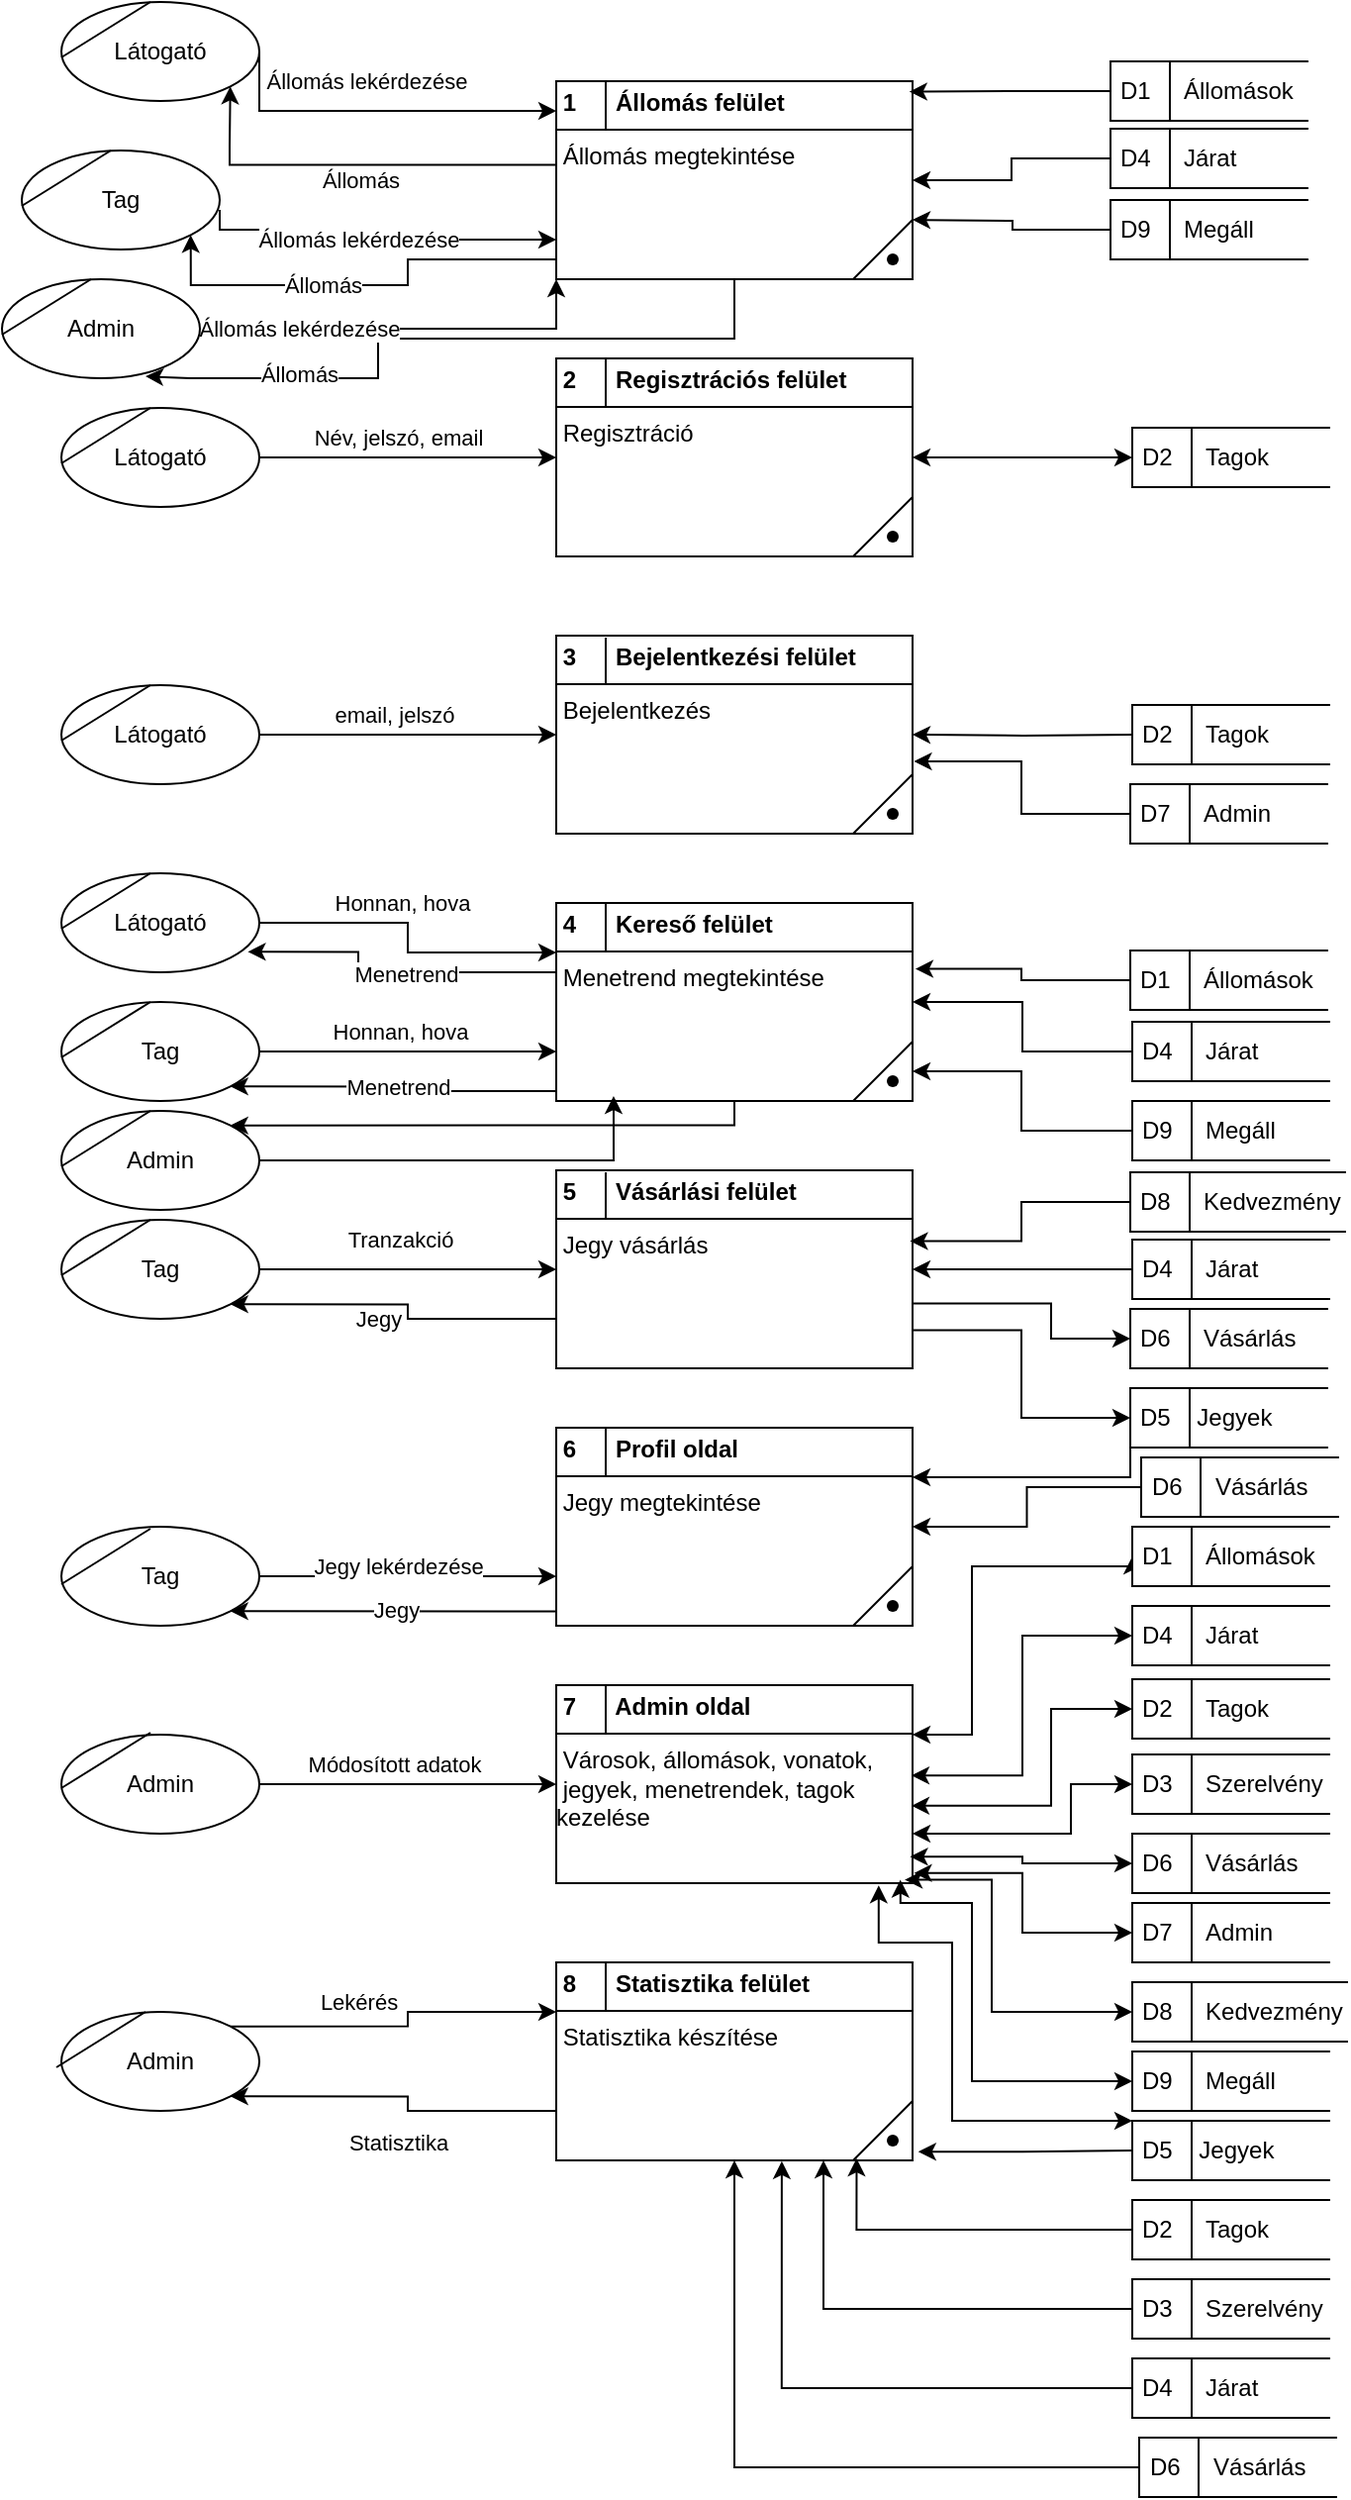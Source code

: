 <mxfile version="26.2.14">
  <diagram name="Page-1" id="5d7acffa-a066-3a61-03fe-96351882024d">
    <mxGraphModel dx="1188" dy="1481" grid="1" gridSize="10" guides="1" tooltips="1" connect="1" arrows="1" fold="1" page="1" pageScale="1" pageWidth="1100" pageHeight="850" background="#ffffff" math="0" shadow="0">
      <root>
        <mxCell id="0" />
        <mxCell id="1" parent="0" />
        <mxCell id="xmjtnQLuZ0wsoHKwBJXM-13" style="edgeStyle=orthogonalEdgeStyle;rounded=0;orthogonalLoop=1;jettySize=auto;html=1;exitX=0;exitY=1;exitDx=0;exitDy=0;entryX=1;entryY=1;entryDx=0;entryDy=0;" parent="1" source="oswEJORsg2sLKd22r_RM-8" target="oswEJORsg2sLKd22r_RM-20" edge="1">
          <mxGeometry relative="1" as="geometry">
            <Array as="points">
              <mxPoint x="450" y="520" />
              <mxPoint x="375" y="520" />
              <mxPoint x="375" y="518" />
            </Array>
          </mxGeometry>
        </mxCell>
        <mxCell id="xmjtnQLuZ0wsoHKwBJXM-14" value="Menetrend" style="edgeLabel;html=1;align=center;verticalAlign=middle;resizable=0;points=[];" parent="xmjtnQLuZ0wsoHKwBJXM-13" vertex="1" connectable="0">
          <mxGeometry x="0.016" relative="1" as="geometry">
            <mxPoint as="offset" />
          </mxGeometry>
        </mxCell>
        <mxCell id="hf9hc3oFMKBgTjrXvcez-30" value="" style="edgeStyle=orthogonalEdgeStyle;rounded=0;orthogonalLoop=1;jettySize=auto;html=1;entryX=1;entryY=0;entryDx=0;entryDy=0;" edge="1" parent="1" source="oswEJORsg2sLKd22r_RM-8" target="hf9hc3oFMKBgTjrXvcez-27">
          <mxGeometry relative="1" as="geometry">
            <Array as="points">
              <mxPoint x="540" y="537" />
            </Array>
          </mxGeometry>
        </mxCell>
        <mxCell id="oswEJORsg2sLKd22r_RM-8" value="&lt;p style=&quot;margin: 4px 0px 0px;&quot;&gt;&lt;b&gt;&amp;nbsp;4&amp;nbsp; &amp;nbsp; &amp;nbsp; Kereső felület&lt;/b&gt;&lt;/p&gt;&lt;hr size=&quot;1&quot; style=&quot;border-style:solid;&quot;&gt;&lt;div style=&quot;height:2px;&quot;&gt;&amp;nbsp;Menetrend megtekintése&lt;/div&gt;" style="verticalAlign=top;align=left;overflow=fill;html=1;whiteSpace=wrap;" parent="1" vertex="1">
          <mxGeometry x="450" y="425" width="180" height="100" as="geometry" />
        </mxCell>
        <mxCell id="oswEJORsg2sLKd22r_RM-63" style="edgeStyle=orthogonalEdgeStyle;rounded=0;orthogonalLoop=1;jettySize=auto;html=1;exitX=1;exitY=0.5;exitDx=0;exitDy=0;startArrow=classic;startFill=1;" parent="1" source="oswEJORsg2sLKd22r_RM-9" target="oswEJORsg2sLKd22r_RM-62" edge="1">
          <mxGeometry relative="1" as="geometry" />
        </mxCell>
        <mxCell id="oswEJORsg2sLKd22r_RM-9" value="&lt;p style=&quot;margin: 4px 0px 0px;&quot;&gt;&lt;b&gt;&amp;nbsp;2&amp;nbsp; &amp;nbsp; &amp;nbsp; Regisztrációs felület&lt;/b&gt;&lt;/p&gt;&lt;hr size=&quot;1&quot; style=&quot;border-style:solid;&quot;&gt;&lt;div style=&quot;height:2px;&quot;&gt;&amp;nbsp;Regisztráció&lt;/div&gt;" style="verticalAlign=top;align=left;overflow=fill;html=1;whiteSpace=wrap;" parent="1" vertex="1">
          <mxGeometry x="450" y="150" width="180" height="100" as="geometry" />
        </mxCell>
        <mxCell id="oswEJORsg2sLKd22r_RM-10" value="&lt;p style=&quot;margin: 4px 0px 0px;&quot;&gt;&lt;b&gt;&amp;nbsp;3&amp;nbsp; &amp;nbsp; &amp;nbsp; Bejelentkezési felület&lt;/b&gt;&lt;/p&gt;&lt;hr size=&quot;1&quot; style=&quot;border-style:solid;&quot;&gt;&lt;div style=&quot;height:2px;&quot;&gt;&amp;nbsp;Bejelentkezés&lt;/div&gt;" style="verticalAlign=top;align=left;overflow=fill;html=1;whiteSpace=wrap;" parent="1" vertex="1">
          <mxGeometry x="450" y="290" width="180" height="100" as="geometry" />
        </mxCell>
        <mxCell id="oswEJORsg2sLKd22r_RM-80" style="edgeStyle=orthogonalEdgeStyle;rounded=0;orthogonalLoop=1;jettySize=auto;html=1;exitX=0;exitY=0.75;exitDx=0;exitDy=0;entryX=1;entryY=1;entryDx=0;entryDy=0;" parent="1" source="oswEJORsg2sLKd22r_RM-11" target="oswEJORsg2sLKd22r_RM-23" edge="1">
          <mxGeometry relative="1" as="geometry" />
        </mxCell>
        <mxCell id="oswEJORsg2sLKd22r_RM-81" value="Jegy" style="edgeLabel;html=1;align=center;verticalAlign=middle;resizable=0;points=[];" parent="oswEJORsg2sLKd22r_RM-80" vertex="1" connectable="0">
          <mxGeometry x="0.031" relative="1" as="geometry">
            <mxPoint x="-9" y="7" as="offset" />
          </mxGeometry>
        </mxCell>
        <mxCell id="oswEJORsg2sLKd22r_RM-11" value="&lt;p style=&quot;margin: 4px 0px 0px;&quot;&gt;&lt;b&gt;&amp;nbsp;5&amp;nbsp; &amp;nbsp; &amp;nbsp; Vásárlási felület&lt;/b&gt;&lt;/p&gt;&lt;hr size=&quot;1&quot; style=&quot;border-style:solid;&quot;&gt;&lt;div style=&quot;height:2px;&quot;&gt;&amp;nbsp;Jegy vásárlás&lt;span style=&quot;color: rgba(0, 0, 0, 0); font-family: monospace; font-size: 0px; text-wrap-mode: nowrap; background-color: initial;&quot;&gt;%3CmxGraphModel%3E%3Croot%3E%3CmxCell%20id%3D%220%22%2F%3E%3CmxCell%20id%3D%221%22%20parent%3D%220%22%2F%3E%3CmxCell%20id%3D%222%22%20value%3D%22%26lt%3Bp%20style%3D%26quot%3Bmargin%3A0px%3Bmargin-top%3A4px%3Btext-align%3Acenter%3B%26quot%3B%26gt%3B%26lt%3Bb%26gt%3BClass%26lt%3B%2Fb%26gt%3B%26lt%3B%2Fp%26gt%3B%26lt%3Bhr%20size%3D%26quot%3B1%26quot%3B%20style%3D%26quot%3Bborder-style%3Asolid%3B%26quot%3B%26gt%3B%26lt%3Bdiv%20style%3D%26quot%3Bheight%3A2px%3B%26quot%3B%26gt%3B%26amp%3Bnbsp%3BMenetrend%20megtekint%C3%A9se%26lt%3B%2Fdiv%26gt%3B%22%20style%3D%22verticalAlign%3Dtop%3Balign%3Dleft%3Boverflow%3Dfill%3Bhtml%3D1%3BwhiteSpace%3Dwrap%3B%22%20vertex%3D%221%22%20parent%3D%221%22%3E%3CmxGeometry%20x%3D%22450%22%20y%3D%22120%22%20width%3D%22180%22%20height%3D%22100%22%20as%3D%22geometry%22%2F%3E%3C%2FmxCell%3E%3CmxCell%20id%3D%223%22%20value%3D%22%26lt%3Bp%20style%3D%26quot%3Bmargin%3A0px%3Bmargin-top%3A4px%3Btext-align%3Acenter%3B%26quot%3B%26gt%3B%26lt%3Bb%26gt%3BClass%26lt%3B%2Fb%26gt%3B%26lt%3B%2Fp%26gt%3B%26lt%3Bhr%20size%3D%26quot%3B1%26quot%3B%20style%3D%26quot%3Bborder-style%3Asolid%3B%26quot%3B%26gt%3B%26lt%3Bdiv%20style%3D%26quot%3Bheight%3A2px%3B%26quot%3B%26gt%3B%26amp%3Bnbsp%3BRegisztr%C3%A1ci%C3%B3%26lt%3B%2Fdiv%26gt%3B%22%20style%3D%22verticalAlign%3Dtop%3Balign%3Dleft%3Boverflow%3Dfill%3Bhtml%3D1%3BwhiteSpace%3Dwrap%3B%22%20vertex%3D%221%22%20parent%3D%221%22%3E%3CmxGeometry%20x%3D%22450%22%20y%3D%22270%22%20width%3D%22180%22%20height%3D%22100%22%20as%3D%22geometry%22%2F%3E%3C%2FmxCell%3E%3C%2Froot%3E%3C%2FmxGraphModel%3E&lt;/span&gt;&lt;span style=&quot;color: rgba(0, 0, 0, 0); font-family: monospace; font-size: 0px; text-wrap-mode: nowrap; background-color: initial;&quot;&gt;%3CmxGraphModel%3E%3Croot%3E%3CmxCell%20id%3D%220%22%2F%3E%3CmxCell%20id%3D%221%22%20parent%3D%220%22%2F%3E%3CmxCell%20id%3D%222%22%20value%3D%22%26lt%3Bp%20style%3D%26quot%3Bmargin%3A0px%3Bmargin-top%3A4px%3Btext-align%3Acenter%3B%26quot%3B%26gt%3B%26lt%3Bb%26gt%3BClass%26lt%3B%2Fb%26gt%3B%26lt%3B%2Fp%26gt%3B%26lt%3Bhr%20size%3D%26quot%3B1%26quot%3B%20style%3D%26quot%3Bborder-style%3Asolid%3B%26quot%3B%26gt%3B%26lt%3Bdiv%20style%3D%26quot%3Bheight%3A2px%3B%26quot%3B%26gt%3B%26amp%3Bnbsp%3BMenetrend%20megtekint%C3%A9se%26lt%3B%2Fdiv%26gt%3B%22%20style%3D%22verticalAlign%3Dtop%3Balign%3Dleft%3Boverflow%3Dfill%3Bhtml%3D1%3BwhiteSpace%3Dwrap%3B%22%20vertex%3D%221%22%20parent%3D%221%22%3E%3CmxGeometry%20x%3D%22450%22%20y%3D%22120%22%20width%3D%22180%22%20height%3D%22100%22%20as%3D%22geometry%22%2F%3E%3C%2FmxCell%3E%3CmxCell%20id%3D%223%22%20value%3D%22%26lt%3Bp%20style%3D%26quot%3Bmargin%3A0px%3Bmargin-top%3A4px%3Btext-align%3Acenter%3B%26quot%3B%26gt%3B%26lt%3Bb%26gt%3BClass%26lt%3B%2Fb%26gt%3B%26lt%3B%2Fp%26gt%3B%26lt%3Bhr%20size%3D%26quot%3B1%26quot%3B%20style%3D%26quot%3Bborder-style%3Asolid%3B%26quot%3B%26gt%3B%26lt%3Bdiv%20style%3D%26quot%3Bheight%3A2px%3B%26quot%3B%26gt%3B%26amp%3Bnbsp%3BRegisztr%C3%A1ci%C3%B3%26lt%3B%2Fdiv%26gt%3B%22%20style%3D%22verticalAlign%3Dtop%3Balign%3Dleft%3Boverflow%3Dfill%3Bhtml%3D1%3BwhiteSpace%3Dwrap%3B%22%20vertex%3D%221%22%20parent%3D%221%22%3E%3CmxGeometry%20x%3D%22450%22%20y%3D%22270%22%20width%3D%22180%22%20height%3D%22100%22%20as%3D%22geometry%22%2F%3E%3C%2FmxCell%3E%3C%2Froot%3E%3C%2FmxGraphModel%3E&lt;/span&gt;&lt;/div&gt;" style="verticalAlign=top;align=left;overflow=fill;html=1;whiteSpace=wrap;" parent="1" vertex="1">
          <mxGeometry x="450" y="560" width="180" height="100" as="geometry" />
        </mxCell>
        <mxCell id="oswEJORsg2sLKd22r_RM-115" style="edgeStyle=orthogonalEdgeStyle;rounded=0;orthogonalLoop=1;jettySize=auto;html=1;exitX=0.905;exitY=1.011;exitDx=0;exitDy=0;entryX=0;entryY=0;entryDx=0;entryDy=0;startArrow=classic;startFill=1;exitPerimeter=0;" parent="1" source="oswEJORsg2sLKd22r_RM-12" target="oswEJORsg2sLKd22r_RM-77" edge="1">
          <mxGeometry relative="1" as="geometry">
            <Array as="points">
              <mxPoint x="613" y="950" />
              <mxPoint x="650" y="950" />
              <mxPoint x="650" y="1040" />
            </Array>
          </mxGeometry>
        </mxCell>
        <mxCell id="oswEJORsg2sLKd22r_RM-117" style="edgeStyle=orthogonalEdgeStyle;rounded=0;orthogonalLoop=1;jettySize=auto;html=1;exitX=1;exitY=0.75;exitDx=0;exitDy=0;entryX=0;entryY=0.5;entryDx=0;entryDy=0;startArrow=classic;startFill=1;" parent="1" source="oswEJORsg2sLKd22r_RM-12" target="oswEJORsg2sLKd22r_RM-116" edge="1">
          <mxGeometry relative="1" as="geometry">
            <Array as="points">
              <mxPoint x="710" y="895" />
              <mxPoint x="710" y="870" />
            </Array>
          </mxGeometry>
        </mxCell>
        <mxCell id="oswEJORsg2sLKd22r_RM-12" value="&lt;p style=&quot;margin: 4px 0px 0px;&quot;&gt;&lt;b&gt;&amp;nbsp;7&amp;nbsp; &amp;nbsp; &amp;nbsp; Admin oldal&lt;/b&gt;&lt;/p&gt;&lt;hr size=&quot;1&quot; style=&quot;border-style:solid;&quot;&gt;&lt;div style=&quot;height:2px;&quot;&gt;&amp;nbsp;Városok, állomások, vonatok,&amp;nbsp; &amp;nbsp;jegyek, menetrendek, tagok kezelése&lt;span style=&quot;color: rgba(0, 0, 0, 0); font-family: monospace; font-size: 0px; text-wrap-mode: nowrap; background-color: initial;&quot;&gt;%3CmxGraphModel%3E%3Croot%3E%3CmxCell%20id%3D%220%22%2F%3E%3CmxCell%20id%3D%221%22%20parent%3D%220%22%2F%3E%3CmxCell%20id%3D%222%22%20value%3D%22%26lt%3Bp%20style%3D%26quot%3Bmargin%3A0px%3Bmargin-top%3A4px%3Btext-align%3Acenter%3B%26quot%3B%26gt%3B%26lt%3Bb%26gt%3BClass%26lt%3B%2Fb%26gt%3B%26lt%3B%2Fp%26gt%3B%26lt%3Bhr%20size%3D%26quot%3B1%26quot%3B%20style%3D%26quot%3Bborder-style%3Asolid%3B%26quot%3B%26gt%3B%26lt%3Bdiv%20style%3D%26quot%3Bheight%3A2px%3B%26quot%3B%26gt%3B%26amp%3Bnbsp%3BMenetrend%20megtekint%C3%A9se%26lt%3B%2Fdiv%26gt%3B%22%20style%3D%22verticalAlign%3Dtop%3Balign%3Dleft%3Boverflow%3Dfill%3Bhtml%3D1%3BwhiteSpace%3Dwrap%3B%22%20vertex%3D%221%22%20parent%3D%221%22%3E%3CmxGeometry%20x%3D%22450%22%20y%3D%22120%22%20width%3D%22180%22%20height%3D%22100%22%20as%3D%22geometry%22%2F%3E%3C%2FmxCell%3E%3CmxCell%20id%3D%223%22%20value%3D%22%26lt%3Bp%20style%3D%26quot%3Bmargin%3A0px%3Bmargin-top%3A4px%3Btext-align%3Acenter%3B%26quot%3B%26gt%3B%26lt%3Bb%26gt%3BClass%26lt%3B%2Fb%26gt%3B%26lt%3B%2Fp%26gt%3B%26lt%3Bhr%20size%3D%26quot%3B1%26quot%3B%20style%3D%26quot%3Bborder-style%3Asolid%3B%26quot%3B%26gt%3B%26lt%3Bdiv%20style%3D%26quot%3Bheight%3A2px%3B%26quot%3B%26gt%3B%26amp%3Bnbsp%3BRegisztr%C3%A1ci%C3%B3%26lt%3B%2Fdiv%26gt%3B%22%20style%3D%22verticalAlign%3Dtop%3Balign%3Dleft%3Boverflow%3Dfill%3Bhtml%3D1%3BwhiteSpace%3Dwrap%3B%22%20vertex%3D%221%22%20parent%3D%221%22%3E%3CmxGeometry%20x%3D%22450%22%20y%3D%22270%22%20width%3D%22180%22%20height%3D%22100%22%20as%3D%22geometry%22%2F%3E%3C%2FmxCell%3E%3C%2Froot%3E%3C%2FmxGraphModel%3E&lt;/span&gt;&lt;span style=&quot;color: rgba(0, 0, 0, 0); font-family: monospace; font-size: 0px; text-wrap-mode: nowrap; background-color: initial;&quot;&gt;%3CmxGraphModel%3E%3Croot%3E%3CmxCell%20id%3D%220%22%2F%3E%3CmxCell%20id%3D%221%22%20parent%3D%220%22%2F%3E%3CmxCell%20id%3D%222%22%20value%3D%22%26lt%3Bp%20style%3D%26quot%3Bmargin%3A0px%3Bmargin-top%3A4px%3Btext-align%3Acenter%3B%26quot%3B%26gt%3B%26lt%3Bb%26gt%3BClass%26lt%3B%2Fb%26gt%3B%26lt%3B%2Fp%26gt%3B%26lt%3Bhr%20size%3D%26quot%3B1%26quot%3B%20style%3D%26quot%3Bborder-style%3Asolid%3B%26quot%3B%26gt%3B%26lt%3Bdiv%20style%3D%26quot%3Bheight%3A2px%3B%26quot%3B%26gt%3B%26amp%3Bnbsp%3BMenetrend%20megtekint%C3%A9se%26lt%3B%2Fdiv%26gt%3B%22%20style%3D%22verticalAlign%3Dtop%3Balign%3Dleft%3Boverflow%3Dfill%3Bhtml%3D1%3BwhiteSpace%3Dwrap%3B%22%20vertex%3D%221%22%20parent%3D%221%22%3E%3CmxGeometry%20x%3D%22450%22%20y%3D%22120%22%20width%3D%22180%22%20height%3D%22100%22%20as%3D%22geometry%22%2F%3E%3C%2FmxCell%3E%3CmxCell%20id%3D%223%22%20value%3D%22%26lt%3Bp%20style%3D%26quot%3Bmargin%3A0px%3Bmargin-top%3A4px%3Btext-align%3Acenter%3B%26quot%3B%26gt%3B%26lt%3Bb%26gt%3BClass%26lt%3B%2Fb%26gt%3B%26lt%3B%2Fp%26gt%3B%26lt%3Bhr%20size%3D%26quot%3B1%26quot%3B%20style%3D%26quot%3Bborder-style%3Asolid%3B%26quot%3B%26gt%3B%26lt%3Bdiv%20style%3D%26quot%3Bheight%3A2px%3B%26quot%3B%26gt%3B%26amp%3Bnbsp%3BRegisztr%C3%A1ci%C3%B3%26lt%3B%2Fdiv%26gt%3B%22%20style%3D%22verticalAlign%3Dtop%3Balign%3Dleft%3Boverflow%3Dfill%3Bhtml%3D1%3BwhiteSpace%3Dwrap%3B%22%20vertex%3D%221%22%20parent%3D%221%22%3E%3CmxGeometry%20x%3D%22450%22%20y%3D%22270%22%20width%3D%22180%22%20height%3D%22100%22%20as%3D%22geometry%22%2F%3E%3C%2FmxCell%3E%3C%2Froot%3E%3C%2FmxGraphModel%3&lt;/span&gt;&lt;/div&gt;" style="verticalAlign=top;align=left;overflow=fill;html=1;whiteSpace=wrap;" parent="1" vertex="1">
          <mxGeometry x="450" y="820" width="180" height="100" as="geometry" />
        </mxCell>
        <mxCell id="oswEJORsg2sLKd22r_RM-16" style="edgeStyle=orthogonalEdgeStyle;rounded=0;orthogonalLoop=1;jettySize=auto;html=1;exitX=1;exitY=0.5;exitDx=0;exitDy=0;entryX=0;entryY=0.5;entryDx=0;entryDy=0;" parent="1" source="oswEJORsg2sLKd22r_RM-15" target="oswEJORsg2sLKd22r_RM-9" edge="1">
          <mxGeometry relative="1" as="geometry" />
        </mxCell>
        <mxCell id="oswEJORsg2sLKd22r_RM-31" value="Név, jelszó, email" style="edgeLabel;html=1;align=center;verticalAlign=middle;resizable=0;points=[];" parent="oswEJORsg2sLKd22r_RM-16" vertex="1" connectable="0">
          <mxGeometry x="-0.188" y="1" relative="1" as="geometry">
            <mxPoint x="9" y="-9" as="offset" />
          </mxGeometry>
        </mxCell>
        <mxCell id="oswEJORsg2sLKd22r_RM-15" value="Látogató" style="shape=ellipse;html=1;dashed=0;whiteSpace=wrap;perimeter=ellipsePerimeter;" parent="1" vertex="1">
          <mxGeometry x="200" y="175" width="100" height="50" as="geometry" />
        </mxCell>
        <mxCell id="oswEJORsg2sLKd22r_RM-18" style="edgeStyle=orthogonalEdgeStyle;rounded=0;orthogonalLoop=1;jettySize=auto;html=1;exitX=1;exitY=0.5;exitDx=0;exitDy=0;" parent="1" source="oswEJORsg2sLKd22r_RM-17" target="oswEJORsg2sLKd22r_RM-10" edge="1">
          <mxGeometry relative="1" as="geometry" />
        </mxCell>
        <mxCell id="oswEJORsg2sLKd22r_RM-32" value="email, jelszó" style="edgeLabel;html=1;align=center;verticalAlign=middle;resizable=0;points=[];" parent="oswEJORsg2sLKd22r_RM-18" vertex="1" connectable="0">
          <mxGeometry x="-0.096" y="1" relative="1" as="geometry">
            <mxPoint y="-9" as="offset" />
          </mxGeometry>
        </mxCell>
        <mxCell id="oswEJORsg2sLKd22r_RM-17" value="Látogató" style="shape=ellipse;html=1;dashed=0;whiteSpace=wrap;perimeter=ellipsePerimeter;" parent="1" vertex="1">
          <mxGeometry x="200" y="315" width="100" height="50" as="geometry" />
        </mxCell>
        <mxCell id="oswEJORsg2sLKd22r_RM-21" style="edgeStyle=orthogonalEdgeStyle;rounded=0;orthogonalLoop=1;jettySize=auto;html=1;exitX=1;exitY=0.5;exitDx=0;exitDy=0;entryX=0;entryY=0.25;entryDx=0;entryDy=0;" parent="1" source="oswEJORsg2sLKd22r_RM-19" target="oswEJORsg2sLKd22r_RM-8" edge="1">
          <mxGeometry relative="1" as="geometry" />
        </mxCell>
        <mxCell id="oswEJORsg2sLKd22r_RM-33" value="Honnan, hova" style="edgeLabel;html=1;align=center;verticalAlign=middle;resizable=0;points=[];" parent="oswEJORsg2sLKd22r_RM-21" vertex="1" connectable="0">
          <mxGeometry x="-0.042" y="-3" relative="1" as="geometry">
            <mxPoint y="-14" as="offset" />
          </mxGeometry>
        </mxCell>
        <mxCell id="oswEJORsg2sLKd22r_RM-19" value="Látogató" style="shape=ellipse;html=1;dashed=0;whiteSpace=wrap;perimeter=ellipsePerimeter;" parent="1" vertex="1">
          <mxGeometry x="200" y="410" width="100" height="50" as="geometry" />
        </mxCell>
        <mxCell id="oswEJORsg2sLKd22r_RM-22" style="edgeStyle=orthogonalEdgeStyle;rounded=0;orthogonalLoop=1;jettySize=auto;html=1;exitX=1;exitY=0.5;exitDx=0;exitDy=0;entryX=0;entryY=0.75;entryDx=0;entryDy=0;" parent="1" source="oswEJORsg2sLKd22r_RM-20" target="oswEJORsg2sLKd22r_RM-8" edge="1">
          <mxGeometry relative="1" as="geometry" />
        </mxCell>
        <mxCell id="oswEJORsg2sLKd22r_RM-34" value="Honnan, hova" style="edgeLabel;html=1;align=center;verticalAlign=middle;resizable=0;points=[];" parent="oswEJORsg2sLKd22r_RM-22" vertex="1" connectable="0">
          <mxGeometry x="-0.151" y="1" relative="1" as="geometry">
            <mxPoint x="7" y="-9" as="offset" />
          </mxGeometry>
        </mxCell>
        <mxCell id="oswEJORsg2sLKd22r_RM-20" value="Tag" style="shape=ellipse;html=1;dashed=0;whiteSpace=wrap;perimeter=ellipsePerimeter;" parent="1" vertex="1">
          <mxGeometry x="200" y="475" width="100" height="50" as="geometry" />
        </mxCell>
        <mxCell id="oswEJORsg2sLKd22r_RM-25" style="edgeStyle=orthogonalEdgeStyle;rounded=0;orthogonalLoop=1;jettySize=auto;html=1;exitX=1;exitY=0.5;exitDx=0;exitDy=0;entryX=0;entryY=0.5;entryDx=0;entryDy=0;" parent="1" source="oswEJORsg2sLKd22r_RM-23" target="oswEJORsg2sLKd22r_RM-11" edge="1">
          <mxGeometry relative="1" as="geometry" />
        </mxCell>
        <mxCell id="oswEJORsg2sLKd22r_RM-79" value="Tranzakció" style="edgeLabel;html=1;align=center;verticalAlign=middle;resizable=0;points=[];" parent="oswEJORsg2sLKd22r_RM-25" vertex="1" connectable="0">
          <mxGeometry x="-0.051" y="1" relative="1" as="geometry">
            <mxPoint y="-14" as="offset" />
          </mxGeometry>
        </mxCell>
        <mxCell id="oswEJORsg2sLKd22r_RM-23" value="Tag" style="shape=ellipse;html=1;dashed=0;whiteSpace=wrap;perimeter=ellipsePerimeter;" parent="1" vertex="1">
          <mxGeometry x="200" y="585" width="100" height="50" as="geometry" />
        </mxCell>
        <mxCell id="oswEJORsg2sLKd22r_RM-26" style="edgeStyle=orthogonalEdgeStyle;rounded=0;orthogonalLoop=1;jettySize=auto;html=1;exitX=1;exitY=0.5;exitDx=0;exitDy=0;entryX=0;entryY=0.5;entryDx=0;entryDy=0;" parent="1" source="oswEJORsg2sLKd22r_RM-24" target="oswEJORsg2sLKd22r_RM-12" edge="1">
          <mxGeometry relative="1" as="geometry" />
        </mxCell>
        <mxCell id="oswEJORsg2sLKd22r_RM-41" value="Módosított adatok" style="edgeLabel;html=1;align=center;verticalAlign=middle;resizable=0;points=[];" parent="oswEJORsg2sLKd22r_RM-26" vertex="1" connectable="0">
          <mxGeometry x="-0.096" y="2" relative="1" as="geometry">
            <mxPoint y="-8" as="offset" />
          </mxGeometry>
        </mxCell>
        <mxCell id="oswEJORsg2sLKd22r_RM-24" value="Admin" style="shape=ellipse;html=1;dashed=0;whiteSpace=wrap;perimeter=ellipsePerimeter;" parent="1" vertex="1">
          <mxGeometry x="200" y="845" width="100" height="50" as="geometry" />
        </mxCell>
        <mxCell id="oswEJORsg2sLKd22r_RM-38" style="edgeStyle=orthogonalEdgeStyle;rounded=0;orthogonalLoop=1;jettySize=auto;html=1;exitX=0;exitY=0.75;exitDx=0;exitDy=0;entryX=1;entryY=1;entryDx=0;entryDy=0;" parent="1" source="oswEJORsg2sLKd22r_RM-27" target="oswEJORsg2sLKd22r_RM-29" edge="1">
          <mxGeometry relative="1" as="geometry" />
        </mxCell>
        <mxCell id="oswEJORsg2sLKd22r_RM-39" value="Statisztika" style="edgeLabel;html=1;align=center;verticalAlign=middle;resizable=0;points=[];" parent="oswEJORsg2sLKd22r_RM-38" vertex="1" connectable="0">
          <mxGeometry x="-0.087" y="1" relative="1" as="geometry">
            <mxPoint x="-4" y="19" as="offset" />
          </mxGeometry>
        </mxCell>
        <mxCell id="oswEJORsg2sLKd22r_RM-78" style="edgeStyle=orthogonalEdgeStyle;rounded=0;orthogonalLoop=1;jettySize=auto;html=1;exitX=1.016;exitY=0.956;exitDx=0;exitDy=0;entryX=0;entryY=0.5;entryDx=0;entryDy=0;startArrow=classic;startFill=1;endArrow=none;exitPerimeter=0;" parent="1" source="oswEJORsg2sLKd22r_RM-27" target="oswEJORsg2sLKd22r_RM-77" edge="1">
          <mxGeometry relative="1" as="geometry" />
        </mxCell>
        <mxCell id="oswEJORsg2sLKd22r_RM-27" value="&lt;p style=&quot;margin: 4px 0px 0px;&quot;&gt;&lt;b&gt;&amp;nbsp;8&amp;nbsp; &amp;nbsp; &amp;nbsp; Statisztika felület&lt;/b&gt;&lt;/p&gt;&lt;hr size=&quot;1&quot; style=&quot;border-style:solid;&quot;&gt;&lt;div style=&quot;height:2px;&quot;&gt;&amp;nbsp;Statisztika készítése&lt;span style=&quot;color: rgba(0, 0, 0, 0); font-family: monospace; font-size: 0px; text-wrap-mode: nowrap; background-color: initial;&quot;&gt;%3CmxGraphModel%3E%3Croot%3E%3CmxCell%20id%3D%220%22%2F%3E%3CmxCell%20id%3D%221%22%20parent%3D%220%22%2F%3E%3CmxCell%20id%3D%222%22%20value%3D%22%26lt%3Bp%20style%3D%26quot%3Bmargin%3A0px%3Bmargin-top%3A4px%3Btext-align%3Acenter%3B%26quot%3B%26gt%3B%26lt%3Bb%26gt%3BClass%26lt%3B%2Fb%26gt%3B%26lt%3B%2Fp%26gt%3B%26lt%3Bhr%20size%3D%26quot%3B1%26quot%3B%20style%3D%26quot%3Bborder-style%3Asolid%3B%26quot%3B%26gt%3B%26lt%3Bdiv%20style%3D%26quot%3Bheight%3A2px%3B%26quot%3B%26gt%3B%26amp%3Bnbsp%3BMenetrend%20megtekint%C3%A9se%26lt%3B%2Fdiv%26gt%3B%22%20style%3D%22verticalAlign%3Dtop%3Balign%3Dleft%3Boverflow%3Dfill%3Bhtml%3D1%3BwhiteSpace%3Dwrap%3B%22%20vertex%3D%221%22%20parent%3D%221%22%3E%3CmxGeometry%20x%3D%22450%22%20y%3D%22120%22%20width%3D%22180%22%20height%3D%22100%22%20as%3D%22geometry%22%2F%3E%3C%2FmxCell%3E%3CmxCell%20id%3D%223%22%20value%3D%22%26lt%3Bp%20style%3D%26quot%3Bmargin%3A0px%3Bmargin-top%3A4px%3Btext-align%3Acenter%3B%26quot%3B%26gt%3B%26lt%3Bb%26gt%3BClass%26lt%3B%2Fb%26gt%3B%26lt%3B%2Fp%26gt%3B%26lt%3Bhr%20size%3D%26quot%3B1%26quot%3B%20style%3D%26quot%3Bborder-style%3Asolid%3B%26quot%3B%26gt%3B%26lt%3Bdiv%20style%3D%26quot%3Bheight%3A2px%3B%26quot%3B%26gt%3B%26amp%3Bnbsp%3BRegisztr%C3%A1ci%C3%B3%26lt%3B%2Fdiv%26gt%3B%22%20style%3D%22verticalAlign%3Dtop%3Balign%3Dleft%3Boverflow%3Dfill%3Bhtml%3D1%3BwhiteSpace%3Dwrap%3B%22%20vertex%3D%221%22%20parent%3D%221%22%3E%3CmxGeometry%20x%3D%22450%22%20y%3D%22270%22%20width%3D%22180%22%20height%3D%22100%22%20as%3D%22geometry%22%2F%3E%3C%2FmxCell%3E%3C%2Froot%3E%3C%2FmxGraphModel%3E&lt;/span&gt;&lt;span style=&quot;color: rgba(0, 0, 0, 0); font-family: monospace; font-size: 0px; text-wrap-mode: nowrap; background-color: initial;&quot;&gt;%3CmxGraphModel%3E%3Croot%3E%3CmxCell%20id%3D%220%22%2F%3E%3CmxCell%20id%3D%221%22%20parent%3D%220%22%2F%3E%3CmxCell%20id%3D%222%22%20value%3D%22%26lt%3Bp%20style%3D%26quot%3Bmargin%3A0px%3Bmargin-top%3A4px%3Btext-align%3Acenter%3B%26quot%3B%26gt%3B%26lt%3Bb%26gt%3BClass%26lt%3B%2Fb%26gt%3B%26lt%3B%2Fp%26gt%3B%26lt%3Bhr%20size%3D%26quot%3B1%26quot%3B%20style%3D%26quot%3Bborder-style%3Asolid%3B%26quot%3B%26gt%3B%26lt%3Bdiv%20style%3D%26quot%3Bheight%3A2px%3B%26quot%3B%26gt%3B%26amp%3Bnbsp%3BMenetrend%20megtekint%C3%A9se%26lt%3B%2Fdiv%26gt%3B%22%20style%3D%22verticalAlign%3Dtop%3Balign%3Dleft%3Boverflow%3Dfill%3Bhtml%3D1%3BwhiteSpace%3Dwrap%3B%22%20vertex%3D%221%22%20parent%3D%221%22%3E%3CmxGeometry%20x%3D%22450%22%20y%3D%22120%22%20width%3D%22180%22%20height%3D%22100%22%20as%3D%22geometry%22%2F%3E%3C%2FmxCell%3E%3CmxCell%20id%3D%223%22%20value%3D%22%26lt%3Bp%20style%3D%26quot%3Bmargin%3A0px%3Bmargin-top%3A4px%3Btext-align%3Acenter%3B%26quot%3B%26gt%3B%26lt%3Bb%26gt%3BClass%26lt%3B%2Fb%26gt%3B%26lt%3B%2Fp%26gt%3B%26lt%3Bhr%20size%3D%26quot%3B1%26quot%3B%20style%3D%26quot%3Bborder-style%3Asolid%3B%26quot%3B%26gt%3B%26lt%3Bdiv%20style%3D%26quot%3Bheight%3A2px%3B%26quot%3B%26gt%3B%26amp%3Bnbsp%3BRegisztr%C3%A1ci%C3%B3%26lt%3B%2Fdiv%26gt%3B%22%20style%3D%22verticalAlign%3Dtop%3Balign%3Dleft%3Boverflow%3Dfill%3Bhtml%3D1%3BwhiteSpace%3Dwrap%3B%22%20vertex%3D%221%22%20parent%3D%221%22%3E%3CmxGeometry%20x%3D%22450%22%20y%3D%22270%22%20width%3D%22180%22%20height%3D%22100%22%20as%3D%22geometry%22%2F%3E%3C%2FmxCell%3E%3C%2Froot%3E%3C%2FmxGraphModel%3&lt;/span&gt;&lt;/div&gt;" style="verticalAlign=top;align=left;overflow=fill;html=1;whiteSpace=wrap;" parent="1" vertex="1">
          <mxGeometry x="450" y="960" width="180" height="100" as="geometry" />
        </mxCell>
        <mxCell id="oswEJORsg2sLKd22r_RM-36" style="edgeStyle=orthogonalEdgeStyle;rounded=0;orthogonalLoop=1;jettySize=auto;html=1;exitX=1;exitY=0;exitDx=0;exitDy=0;entryX=0;entryY=0.25;entryDx=0;entryDy=0;" parent="1" source="oswEJORsg2sLKd22r_RM-29" target="oswEJORsg2sLKd22r_RM-27" edge="1">
          <mxGeometry relative="1" as="geometry" />
        </mxCell>
        <mxCell id="oswEJORsg2sLKd22r_RM-37" value="Lekérés" style="edgeLabel;html=1;align=center;verticalAlign=middle;resizable=0;points=[];" parent="oswEJORsg2sLKd22r_RM-36" vertex="1" connectable="0">
          <mxGeometry x="0.062" y="1" relative="1" as="geometry">
            <mxPoint x="-24" y="-11" as="offset" />
          </mxGeometry>
        </mxCell>
        <mxCell id="oswEJORsg2sLKd22r_RM-29" value="Admin" style="shape=ellipse;html=1;dashed=0;whiteSpace=wrap;perimeter=ellipsePerimeter;" parent="1" vertex="1">
          <mxGeometry x="200" y="985" width="100" height="50" as="geometry" />
        </mxCell>
        <mxCell id="oswEJORsg2sLKd22r_RM-56" style="edgeStyle=orthogonalEdgeStyle;rounded=0;orthogonalLoop=1;jettySize=auto;html=1;exitX=0.007;exitY=0.423;exitDx=0;exitDy=0;entryX=1;entryY=1;entryDx=0;entryDy=0;exitPerimeter=0;" parent="1" source="oswEJORsg2sLKd22r_RM-42" target="oswEJORsg2sLKd22r_RM-43" edge="1">
          <mxGeometry relative="1" as="geometry">
            <Array as="points">
              <mxPoint x="285" y="52" />
              <mxPoint x="285" y="43" />
            </Array>
          </mxGeometry>
        </mxCell>
        <mxCell id="oswEJORsg2sLKd22r_RM-57" value="Állomás" style="edgeLabel;html=1;align=center;verticalAlign=middle;resizable=0;points=[];" parent="oswEJORsg2sLKd22r_RM-56" vertex="1" connectable="0">
          <mxGeometry x="0.0" y="1" relative="1" as="geometry">
            <mxPoint x="2" y="6" as="offset" />
          </mxGeometry>
        </mxCell>
        <mxCell id="xmjtnQLuZ0wsoHKwBJXM-9" style="edgeStyle=orthogonalEdgeStyle;rounded=0;orthogonalLoop=1;jettySize=auto;html=1;exitX=0;exitY=1;exitDx=0;exitDy=0;entryX=1;entryY=1;entryDx=0;entryDy=0;" parent="1" source="oswEJORsg2sLKd22r_RM-42" target="oswEJORsg2sLKd22r_RM-44" edge="1">
          <mxGeometry relative="1" as="geometry">
            <Array as="points">
              <mxPoint x="450" y="100" />
              <mxPoint x="375" y="100" />
              <mxPoint x="375" y="113" />
            </Array>
          </mxGeometry>
        </mxCell>
        <mxCell id="xmjtnQLuZ0wsoHKwBJXM-10" value="Állomás" style="edgeLabel;html=1;align=center;verticalAlign=middle;resizable=0;points=[];" parent="xmjtnQLuZ0wsoHKwBJXM-9" vertex="1" connectable="0">
          <mxGeometry x="0.212" relative="1" as="geometry">
            <mxPoint as="offset" />
          </mxGeometry>
        </mxCell>
        <mxCell id="hf9hc3oFMKBgTjrXvcez-17" value="" style="edgeStyle=orthogonalEdgeStyle;rounded=0;orthogonalLoop=1;jettySize=auto;html=1;entryX=0.725;entryY=0.981;entryDx=0;entryDy=0;entryPerimeter=0;" edge="1" parent="1" source="oswEJORsg2sLKd22r_RM-42" target="hf9hc3oFMKBgTjrXvcez-14">
          <mxGeometry relative="1" as="geometry">
            <Array as="points">
              <mxPoint x="540" y="140" />
              <mxPoint x="360" y="140" />
              <mxPoint x="360" y="160" />
              <mxPoint x="265" y="160" />
            </Array>
          </mxGeometry>
        </mxCell>
        <mxCell id="hf9hc3oFMKBgTjrXvcez-19" value="Állomás" style="edgeLabel;html=1;align=center;verticalAlign=middle;resizable=0;points=[];" vertex="1" connectable="0" parent="hf9hc3oFMKBgTjrXvcez-17">
          <mxGeometry x="0.555" y="-2" relative="1" as="geometry">
            <mxPoint as="offset" />
          </mxGeometry>
        </mxCell>
        <mxCell id="oswEJORsg2sLKd22r_RM-42" value="&lt;p style=&quot;margin: 4px 0px 0px;&quot;&gt;&lt;b&gt;&amp;nbsp;1&amp;nbsp; &amp;nbsp; &amp;nbsp; Állomás felület&lt;/b&gt;&lt;/p&gt;&lt;hr size=&quot;1&quot; style=&quot;border-style:solid;&quot;&gt;&lt;div style=&quot;height:2px;&quot;&gt;&amp;nbsp;Állomás megtekintése&lt;/div&gt;" style="verticalAlign=top;align=left;overflow=fill;html=1;whiteSpace=wrap;" parent="1" vertex="1">
          <mxGeometry x="450" y="10" width="180" height="100" as="geometry" />
        </mxCell>
        <mxCell id="oswEJORsg2sLKd22r_RM-45" style="edgeStyle=orthogonalEdgeStyle;rounded=0;orthogonalLoop=1;jettySize=auto;html=1;exitX=1;exitY=0.5;exitDx=0;exitDy=0;" parent="1" source="oswEJORsg2sLKd22r_RM-43" edge="1">
          <mxGeometry relative="1" as="geometry">
            <mxPoint x="450" y="25" as="targetPoint" />
            <Array as="points">
              <mxPoint x="450" y="25" />
            </Array>
          </mxGeometry>
        </mxCell>
        <mxCell id="oswEJORsg2sLKd22r_RM-54" value="Állomás lekérdezése" style="edgeLabel;html=1;align=center;verticalAlign=middle;resizable=0;points=[];" parent="oswEJORsg2sLKd22r_RM-45" vertex="1" connectable="0">
          <mxGeometry x="-0.069" y="-1" relative="1" as="geometry">
            <mxPoint y="-16" as="offset" />
          </mxGeometry>
        </mxCell>
        <mxCell id="oswEJORsg2sLKd22r_RM-43" value="Látogató" style="shape=ellipse;html=1;dashed=0;whiteSpace=wrap;perimeter=ellipsePerimeter;" parent="1" vertex="1">
          <mxGeometry x="200" y="-30" width="100" height="50" as="geometry" />
        </mxCell>
        <mxCell id="oswEJORsg2sLKd22r_RM-46" style="edgeStyle=orthogonalEdgeStyle;rounded=0;orthogonalLoop=1;jettySize=auto;html=1;exitX=1;exitY=0.5;exitDx=0;exitDy=0;entryX=0;entryY=0.75;entryDx=0;entryDy=0;" parent="1" edge="1">
          <mxGeometry relative="1" as="geometry">
            <Array as="points">
              <mxPoint x="280" y="85" />
              <mxPoint x="375" y="85" />
              <mxPoint x="375" y="90" />
            </Array>
            <mxPoint x="280" y="75" as="sourcePoint" />
            <mxPoint x="450" y="90.0" as="targetPoint" />
          </mxGeometry>
        </mxCell>
        <mxCell id="oswEJORsg2sLKd22r_RM-55" value="Állomás lekérdezése" style="edgeLabel;html=1;align=center;verticalAlign=middle;resizable=0;points=[];" parent="oswEJORsg2sLKd22r_RM-46" vertex="1" connectable="0">
          <mxGeometry x="0.006" y="2" relative="1" as="geometry">
            <mxPoint x="-13" y="7" as="offset" />
          </mxGeometry>
        </mxCell>
        <mxCell id="oswEJORsg2sLKd22r_RM-44" value="Tag" style="shape=ellipse;html=1;dashed=0;whiteSpace=wrap;perimeter=ellipsePerimeter;" parent="1" vertex="1">
          <mxGeometry x="180" y="45" width="100" height="50" as="geometry" />
        </mxCell>
        <mxCell id="oswEJORsg2sLKd22r_RM-72" style="edgeStyle=orthogonalEdgeStyle;rounded=0;orthogonalLoop=1;jettySize=auto;html=1;exitX=1;exitY=0.25;exitDx=0;exitDy=0;entryX=0;entryY=1;entryDx=0;entryDy=0;startArrow=classic;startFill=1;endArrow=none;" parent="1" source="oswEJORsg2sLKd22r_RM-47" target="oswEJORsg2sLKd22r_RM-69" edge="1">
          <mxGeometry relative="1" as="geometry">
            <Array as="points">
              <mxPoint x="740" y="715" />
            </Array>
          </mxGeometry>
        </mxCell>
        <mxCell id="xmjtnQLuZ0wsoHKwBJXM-17" style="edgeStyle=orthogonalEdgeStyle;rounded=0;orthogonalLoop=1;jettySize=auto;html=1;exitX=0;exitY=1;exitDx=0;exitDy=0;entryX=1;entryY=1;entryDx=0;entryDy=0;" parent="1" source="oswEJORsg2sLKd22r_RM-47" target="oswEJORsg2sLKd22r_RM-49" edge="1">
          <mxGeometry relative="1" as="geometry">
            <Array as="points">
              <mxPoint x="450" y="783" />
            </Array>
          </mxGeometry>
        </mxCell>
        <mxCell id="xmjtnQLuZ0wsoHKwBJXM-18" value="Jegy" style="edgeLabel;html=1;align=center;verticalAlign=middle;resizable=0;points=[];" parent="xmjtnQLuZ0wsoHKwBJXM-17" vertex="1" connectable="0">
          <mxGeometry x="0.035" y="-1" relative="1" as="geometry">
            <mxPoint as="offset" />
          </mxGeometry>
        </mxCell>
        <mxCell id="oswEJORsg2sLKd22r_RM-47" value="&lt;p style=&quot;margin: 4px 0px 0px;&quot;&gt;&lt;b&gt;&amp;nbsp;6&amp;nbsp; &amp;nbsp; &amp;nbsp; Profil oldal&lt;/b&gt;&lt;/p&gt;&lt;hr size=&quot;1&quot; style=&quot;border-style:solid;&quot;&gt;&lt;div style=&quot;height:2px;&quot;&gt;&amp;nbsp;Jegy megtekintése&lt;span style=&quot;color: rgba(0, 0, 0, 0); font-family: monospace; font-size: 0px; text-wrap-mode: nowrap; background-color: initial;&quot;&gt;%3CmxGraphModel%3E%3Croot%3E%3CmxCell%20id%3D%220%22%2F%3E%3CmxCell%20id%3D%221%22%20parent%3D%220%22%2F%3E%3CmxCell%20id%3D%222%22%20value%3D%22%26lt%3Bp%20style%3D%26quot%3Bmargin%3A0px%3Bmargin-top%3A4px%3Btext-align%3Acenter%3B%26quot%3B%26gt%3B%26lt%3Bb%26gt%3BClass%26lt%3B%2Fb%26gt%3B%26lt%3B%2Fp%26gt%3B%26lt%3Bhr%20size%3D%26quot%3B1%26quot%3B%20style%3D%26quot%3Bborder-style%3Asolid%3B%26quot%3B%26gt%3B%26lt%3Bdiv%20style%3D%26quot%3Bheight%3A2px%3B%26quot%3B%26gt%3B%26amp%3Bnbsp%3BMenetrend%20megtekint%C3%A9se%26lt%3B%2Fdiv%26gt%3B%22%20style%3D%22verticalAlign%3Dtop%3Balign%3Dleft%3Boverflow%3Dfill%3Bhtml%3D1%3BwhiteSpace%3Dwrap%3B%22%20vertex%3D%221%22%20parent%3D%221%22%3E%3CmxGeometry%20x%3D%22450%22%20y%3D%22120%22%20width%3D%22180%22%20height%3D%22100%22%20as%3D%22geometry%22%2F%3E%3C%2FmxCell%3E%3CmxCell%20id%3D%223%22%20value%3D%22%26lt%3Bp%20style%3D%26quot%3Bmargin%3A0px%3Bmargin-top%3A4px%3Btext-align%3Acenter%3B%26quot%3B%26gt%3B%26lt%3Bb%26gt%3BClass%26lt%3B%2Fb%26gt%3B%26lt%3B%2Fp%26gt%3B%26lt%3Bhr%20size%3D%26quot%3B1%26quot%3B%20style%3D%26quot%3Bborder-style%3Asolid%3B%26quot%3B%26gt%3B%26lt%3Bdiv%20style%3D%26quot%3Bheight%3A2px%3B%26quot%3B%26gt%3B%26amp%3Bnbsp%3BRegisztr%C3%A1ci%C3%B3%26lt%3B%2Fdiv%26gt%3B%22%20style%3D%22verticalAlign%3Dtop%3Balign%3Dleft%3Boverflow%3Dfill%3Bhtml%3D1%3BwhiteSpace%3Dwrap%3B%22%20vertex%3D%221%22%20parent%3D%221%22%3E%3CmxGeometry%20x%3D%22450%22%20y%3D%22270%22%20width%3D%22180%22%20height%3D%22100%22%20as%3D%22geometry%22%2F%3E%3C%2FmxCell%3E%3C%2Froot%3E%3C%2FmxGraphModel%3E&lt;/span&gt;&lt;span style=&quot;color: rgba(0, 0, 0, 0); font-family: monospace; font-size: 0px; text-wrap-mode: nowrap; background-color: initial;&quot;&gt;%3CmxGraphModel%3E%3Croot%3E%3CmxCell%20id%3D%220%22%2F%3E%3CmxCell%20id%3D%221%22%20parent%3D%220%22%2F%3E%3CmxCell%20id%3D%222%22%20value%3D%22%26lt%3Bp%20style%3D%26quot%3Bmargin%3A0px%3Bmargin-top%3A4px%3Btext-align%3Acenter%3B%26quot%3B%26gt%3B%26lt%3Bb%26gt%3BClass%26lt%3B%2Fb%26gt%3B%26lt%3B%2Fp%26gt%3B%26lt%3Bhr%20size%3D%26quot%3B1%26quot%3B%20style%3D%26quot%3Bborder-style%3Asolid%3B%26quot%3B%26gt%3B%26lt%3Bdiv%20style%3D%26quot%3Bheight%3A2px%3B%26quot%3B%26gt%3B%26amp%3Bnbsp%3BMenetrend%20megtekint%C3%A9se%26lt%3B%2Fdiv%26gt%3B%22%20style%3D%22verticalAlign%3Dtop%3Balign%3Dleft%3Boverflow%3Dfill%3Bhtml%3D1%3BwhiteSpace%3Dwrap%3B%22%20vertex%3D%221%22%20parent%3D%221%22%3E%3CmxGeometry%20x%3D%22450%22%20y%3D%22120%22%20width%3D%22180%22%20height%3D%22100%22%20as%3D%22geometry%22%2F%3E%3C%2FmxCell%3E%3CmxCell%20id%3D%223%22%20value%3D%22%26lt%3Bp%20style%3D%26quot%3Bmargin%3A0px%3Bmargin-top%3A4px%3Btext-align%3Acenter%3B%26quot%3B%26gt%3B%26lt%3Bb%26gt%3BClass%26lt%3B%2Fb%26gt%3B%26lt%3B%2Fp%26gt%3B%26lt%3Bhr%20size%3D%26quot%3B1%26quot%3B%20style%3D%26quot%3Bborder-style%3Asolid%3B%26quot%3B%26gt%3B%26lt%3Bdiv%20style%3D%26quot%3Bheight%3A2px%3B%26quot%3B%26gt%3B%26amp%3Bnbsp%3BRegisztr%C3%A1ci%C3%B3%26lt%3B%2Fdiv%26gt%3B%22%20style%3D%22verticalAlign%3Dtop%3Balign%3Dleft%3Boverflow%3Dfill%3Bhtml%3D1%3BwhiteSpace%3Dwrap%3B%22%20vertex%3D%221%22%20parent%3D%221%22%3E%3CmxGeometry%20x%3D%22450%22%20y%3D%22270%22%20width%3D%22180%22%20height%3D%22100%22%20as%3D%22geometry%22%2F%3E%3C%2FmxCell%3E%3C%2Froot%3E%3C%2FmxGraphModel%3E&lt;/span&gt;&lt;/div&gt;" style="verticalAlign=top;align=left;overflow=fill;html=1;whiteSpace=wrap;" parent="1" vertex="1">
          <mxGeometry x="450" y="690" width="180" height="100" as="geometry" />
        </mxCell>
        <mxCell id="oswEJORsg2sLKd22r_RM-50" style="edgeStyle=orthogonalEdgeStyle;rounded=0;orthogonalLoop=1;jettySize=auto;html=1;exitX=1;exitY=0.5;exitDx=0;exitDy=0;entryX=0;entryY=0.75;entryDx=0;entryDy=0;" parent="1" source="oswEJORsg2sLKd22r_RM-49" target="oswEJORsg2sLKd22r_RM-47" edge="1">
          <mxGeometry relative="1" as="geometry" />
        </mxCell>
        <mxCell id="oswEJORsg2sLKd22r_RM-53" value="Jegy lekérdezése" style="edgeLabel;html=1;align=center;verticalAlign=middle;resizable=0;points=[];" parent="oswEJORsg2sLKd22r_RM-50" vertex="1" connectable="0">
          <mxGeometry x="-0.188" y="1" relative="1" as="geometry">
            <mxPoint x="9" y="-4" as="offset" />
          </mxGeometry>
        </mxCell>
        <mxCell id="oswEJORsg2sLKd22r_RM-49" value="Tag" style="shape=ellipse;html=1;dashed=0;whiteSpace=wrap;perimeter=ellipsePerimeter;" parent="1" vertex="1">
          <mxGeometry x="200" y="740" width="100" height="50" as="geometry" />
        </mxCell>
        <mxCell id="oswEJORsg2sLKd22r_RM-61" style="edgeStyle=orthogonalEdgeStyle;rounded=0;orthogonalLoop=1;jettySize=auto;html=1;exitX=0;exitY=0.5;exitDx=0;exitDy=0;entryX=0.991;entryY=0.053;entryDx=0;entryDy=0;entryPerimeter=0;" parent="1" source="oswEJORsg2sLKd22r_RM-60" target="oswEJORsg2sLKd22r_RM-42" edge="1">
          <mxGeometry relative="1" as="geometry" />
        </mxCell>
        <mxCell id="oswEJORsg2sLKd22r_RM-60" value="D1&amp;nbsp; &amp;nbsp; &amp;nbsp;Állomások" style="html=1;dashed=0;whiteSpace=wrap;shape=mxgraph.dfd.dataStoreID;align=left;spacingLeft=3;points=[[0,0],[0.5,0],[1,0],[0,0.5],[1,0.5],[0,1],[0.5,1],[1,1]];" parent="1" vertex="1">
          <mxGeometry x="730" width="100" height="30" as="geometry" />
        </mxCell>
        <mxCell id="oswEJORsg2sLKd22r_RM-62" value="D2&amp;nbsp; &amp;nbsp; &amp;nbsp;Tagok" style="html=1;dashed=0;whiteSpace=wrap;shape=mxgraph.dfd.dataStoreID;align=left;spacingLeft=3;points=[[0,0],[0.5,0],[1,0],[0,0.5],[1,0.5],[0,1],[0.5,1],[1,1]];" parent="1" vertex="1">
          <mxGeometry x="741.0" y="185" width="100" height="30" as="geometry" />
        </mxCell>
        <mxCell id="oswEJORsg2sLKd22r_RM-64" style="edgeStyle=orthogonalEdgeStyle;rounded=0;orthogonalLoop=1;jettySize=auto;html=1;exitX=1;exitY=0.5;exitDx=0;exitDy=0;startArrow=classic;startFill=1;endArrow=none;endFill=0;" parent="1" target="oswEJORsg2sLKd22r_RM-65" edge="1">
          <mxGeometry relative="1" as="geometry">
            <mxPoint x="630" y="340" as="sourcePoint" />
          </mxGeometry>
        </mxCell>
        <mxCell id="oswEJORsg2sLKd22r_RM-65" value="D2&amp;nbsp; &amp;nbsp; &amp;nbsp;Tagok" style="html=1;dashed=0;whiteSpace=wrap;shape=mxgraph.dfd.dataStoreID;align=left;spacingLeft=3;points=[[0,0],[0.5,0],[1,0],[0,0.5],[1,0.5],[0,1],[0.5,1],[1,1]];" parent="1" vertex="1">
          <mxGeometry x="741.0" y="325" width="100" height="30" as="geometry" />
        </mxCell>
        <mxCell id="oswEJORsg2sLKd22r_RM-67" style="edgeStyle=orthogonalEdgeStyle;rounded=0;orthogonalLoop=1;jettySize=auto;html=1;exitX=0;exitY=0.5;exitDx=0;exitDy=0;entryX=1;entryY=0.5;entryDx=0;entryDy=0;startArrow=none;startFill=0;" parent="1" source="oswEJORsg2sLKd22r_RM-66" target="oswEJORsg2sLKd22r_RM-8" edge="1">
          <mxGeometry relative="1" as="geometry" />
        </mxCell>
        <mxCell id="oswEJORsg2sLKd22r_RM-66" value="D4&amp;nbsp; &amp;nbsp; &amp;nbsp;Járat" style="html=1;dashed=0;whiteSpace=wrap;shape=mxgraph.dfd.dataStoreID;align=left;spacingLeft=3;points=[[0,0],[0.5,0],[1,0],[0,0.5],[1,0.5],[0,1],[0.5,1],[1,1]];" parent="1" vertex="1">
          <mxGeometry x="741.0" y="485" width="100" height="30" as="geometry" />
        </mxCell>
        <mxCell id="oswEJORsg2sLKd22r_RM-68" value="D8&amp;nbsp; &amp;nbsp; &amp;nbsp;Kedvezmény" style="html=1;dashed=0;whiteSpace=wrap;shape=mxgraph.dfd.dataStoreID;align=left;spacingLeft=3;points=[[0,0],[0.5,0],[1,0],[0,0.5],[1,0.5],[0,1],[0.5,1],[1,1]];" parent="1" vertex="1">
          <mxGeometry x="740" y="561" width="109" height="30" as="geometry" />
        </mxCell>
        <mxCell id="oswEJORsg2sLKd22r_RM-70" style="edgeStyle=orthogonalEdgeStyle;rounded=0;orthogonalLoop=1;jettySize=auto;html=1;exitX=0;exitY=0.5;exitDx=0;exitDy=0;entryX=0.993;entryY=0.357;entryDx=0;entryDy=0;entryPerimeter=0;" parent="1" source="oswEJORsg2sLKd22r_RM-68" target="oswEJORsg2sLKd22r_RM-11" edge="1">
          <mxGeometry relative="1" as="geometry" />
        </mxCell>
        <mxCell id="oswEJORsg2sLKd22r_RM-71" style="edgeStyle=orthogonalEdgeStyle;rounded=0;orthogonalLoop=1;jettySize=auto;html=1;entryX=1.002;entryY=0.807;entryDx=0;entryDy=0;entryPerimeter=0;startArrow=classic;startFill=1;endArrow=none;" parent="1" source="oswEJORsg2sLKd22r_RM-69" target="oswEJORsg2sLKd22r_RM-11" edge="1">
          <mxGeometry relative="1" as="geometry">
            <mxPoint x="830" y="680" as="sourcePoint" />
            <Array as="points" />
          </mxGeometry>
        </mxCell>
        <mxCell id="oswEJORsg2sLKd22r_RM-76" style="edgeStyle=orthogonalEdgeStyle;rounded=0;orthogonalLoop=1;jettySize=auto;html=1;exitX=0;exitY=0.5;exitDx=0;exitDy=0;entryX=0.997;entryY=0.456;entryDx=0;entryDy=0;entryPerimeter=0;startArrow=classic;startFill=1;" parent="1" source="oswEJORsg2sLKd22r_RM-73" target="oswEJORsg2sLKd22r_RM-12" edge="1">
          <mxGeometry relative="1" as="geometry" />
        </mxCell>
        <mxCell id="oswEJORsg2sLKd22r_RM-73" value="D4&amp;nbsp; &amp;nbsp; &amp;nbsp;Járat" style="html=1;dashed=0;whiteSpace=wrap;shape=mxgraph.dfd.dataStoreID;align=left;spacingLeft=3;points=[[0,0],[0.5,0],[1,0],[0,0.5],[1,0.5],[0,1],[0.5,1],[1,1]];" parent="1" vertex="1">
          <mxGeometry x="741.0" y="780" width="100" height="30" as="geometry" />
        </mxCell>
        <mxCell id="oswEJORsg2sLKd22r_RM-75" style="edgeStyle=orthogonalEdgeStyle;rounded=0;orthogonalLoop=1;jettySize=auto;html=1;exitX=0;exitY=0.5;exitDx=0;exitDy=0;entryX=1;entryY=0.25;entryDx=0;entryDy=0;startArrow=classic;startFill=1;" parent="1" source="oswEJORsg2sLKd22r_RM-74" target="oswEJORsg2sLKd22r_RM-12" edge="1">
          <mxGeometry relative="1" as="geometry">
            <Array as="points">
              <mxPoint x="741" y="760" />
              <mxPoint x="660" y="760" />
              <mxPoint x="660" y="845" />
            </Array>
          </mxGeometry>
        </mxCell>
        <mxCell id="oswEJORsg2sLKd22r_RM-74" value="D1&amp;nbsp; &amp;nbsp; &amp;nbsp;Állomások" style="html=1;dashed=0;whiteSpace=wrap;shape=mxgraph.dfd.dataStoreID;align=left;spacingLeft=3;points=[[0,0],[0.5,0],[1,0],[0,0.5],[1,0.5],[0,1],[0.5,1],[1,1]];" parent="1" vertex="1">
          <mxGeometry x="741" y="740" width="100" height="30" as="geometry" />
        </mxCell>
        <mxCell id="oswEJORsg2sLKd22r_RM-77" value="D5&amp;nbsp; &amp;nbsp; Jegyek" style="html=1;dashed=0;whiteSpace=wrap;shape=mxgraph.dfd.dataStoreID;align=left;spacingLeft=3;points=[[0,0],[0.5,0],[1,0],[0,0.5],[1,0.5],[0,1],[0.5,1],[1,1]];" parent="1" vertex="1">
          <mxGeometry x="741" y="1040" width="100" height="30" as="geometry" />
        </mxCell>
        <mxCell id="oswEJORsg2sLKd22r_RM-85" value="" style="line;strokeWidth=1;direction=south;html=1;perimeter=backbonePerimeter;points=[];outlineConnect=0;" parent="1" vertex="1">
          <mxGeometry x="470" y="10" width="10" height="24" as="geometry" />
        </mxCell>
        <mxCell id="oswEJORsg2sLKd22r_RM-86" value="" style="line;strokeWidth=1;direction=south;html=1;perimeter=backbonePerimeter;points=[];outlineConnect=0;" parent="1" vertex="1">
          <mxGeometry x="470" y="150" width="10" height="24" as="geometry" />
        </mxCell>
        <mxCell id="oswEJORsg2sLKd22r_RM-87" value="" style="line;strokeWidth=1;direction=south;html=1;perimeter=backbonePerimeter;points=[];outlineConnect=0;" parent="1" vertex="1">
          <mxGeometry x="470" y="291" width="10" height="24" as="geometry" />
        </mxCell>
        <mxCell id="oswEJORsg2sLKd22r_RM-88" value="" style="line;strokeWidth=1;direction=south;html=1;perimeter=backbonePerimeter;points=[];outlineConnect=0;" parent="1" vertex="1">
          <mxGeometry x="470" y="425" width="10" height="24" as="geometry" />
        </mxCell>
        <mxCell id="oswEJORsg2sLKd22r_RM-89" value="" style="line;strokeWidth=1;direction=south;html=1;perimeter=backbonePerimeter;points=[];outlineConnect=0;" parent="1" vertex="1">
          <mxGeometry x="470" y="561" width="10" height="24" as="geometry" />
        </mxCell>
        <mxCell id="oswEJORsg2sLKd22r_RM-90" value="" style="line;strokeWidth=1;direction=south;html=1;perimeter=backbonePerimeter;points=[];outlineConnect=0;" parent="1" vertex="1">
          <mxGeometry x="470" y="690" width="10" height="24" as="geometry" />
        </mxCell>
        <mxCell id="oswEJORsg2sLKd22r_RM-91" value="" style="line;strokeWidth=1;direction=south;html=1;perimeter=backbonePerimeter;points=[];outlineConnect=0;" parent="1" vertex="1">
          <mxGeometry x="470" y="820" width="10" height="24" as="geometry" />
        </mxCell>
        <mxCell id="oswEJORsg2sLKd22r_RM-92" value="" style="line;strokeWidth=1;direction=south;html=1;perimeter=backbonePerimeter;points=[];outlineConnect=0;" parent="1" vertex="1">
          <mxGeometry x="470" y="960" width="10" height="24" as="geometry" />
        </mxCell>
        <mxCell id="oswEJORsg2sLKd22r_RM-96" value="" style="endArrow=none;html=1;rounded=0;entryX=0.449;entryY=0.014;entryDx=0;entryDy=0;entryPerimeter=0;exitX=0.014;exitY=0.599;exitDx=0;exitDy=0;exitPerimeter=0;jumpSize=8;" parent="1" edge="1">
          <mxGeometry width="50" height="50" relative="1" as="geometry">
            <mxPoint x="200.0" y="203" as="sourcePoint" />
            <mxPoint x="245" y="175" as="targetPoint" />
          </mxGeometry>
        </mxCell>
        <mxCell id="oswEJORsg2sLKd22r_RM-97" value="" style="endArrow=none;html=1;rounded=0;entryX=0.449;entryY=0.014;entryDx=0;entryDy=0;entryPerimeter=0;exitX=0.014;exitY=0.599;exitDx=0;exitDy=0;exitPerimeter=0;jumpSize=8;" parent="1" edge="1">
          <mxGeometry width="50" height="50" relative="1" as="geometry">
            <mxPoint x="200.0" y="-2.0" as="sourcePoint" />
            <mxPoint x="245" y="-30.0" as="targetPoint" />
          </mxGeometry>
        </mxCell>
        <mxCell id="oswEJORsg2sLKd22r_RM-98" value="" style="endArrow=none;html=1;rounded=0;entryX=0.449;entryY=0.014;entryDx=0;entryDy=0;entryPerimeter=0;exitX=0.014;exitY=0.599;exitDx=0;exitDy=0;exitPerimeter=0;jumpSize=8;" parent="1" edge="1">
          <mxGeometry width="50" height="50" relative="1" as="geometry">
            <mxPoint x="200.0" y="343" as="sourcePoint" />
            <mxPoint x="245" y="315" as="targetPoint" />
          </mxGeometry>
        </mxCell>
        <mxCell id="oswEJORsg2sLKd22r_RM-99" value="" style="endArrow=none;html=1;rounded=0;entryX=0.449;entryY=0.014;entryDx=0;entryDy=0;entryPerimeter=0;exitX=0.014;exitY=0.599;exitDx=0;exitDy=0;exitPerimeter=0;jumpSize=8;" parent="1" edge="1">
          <mxGeometry width="50" height="50" relative="1" as="geometry">
            <mxPoint x="200.0" y="438" as="sourcePoint" />
            <mxPoint x="245" y="410" as="targetPoint" />
          </mxGeometry>
        </mxCell>
        <mxCell id="oswEJORsg2sLKd22r_RM-101" value="" style="shape=waypoint;sketch=0;fillStyle=solid;size=6;pointerEvents=1;points=[];fillColor=none;resizable=0;rotatable=0;perimeter=centerPerimeter;snapToPoint=1;" parent="1" vertex="1">
          <mxGeometry x="610" y="230" width="20" height="20" as="geometry" />
        </mxCell>
        <mxCell id="oswEJORsg2sLKd22r_RM-103" value="" style="endArrow=none;html=1;rounded=0;" parent="1" edge="1">
          <mxGeometry width="50" height="50" relative="1" as="geometry">
            <mxPoint x="600" y="250" as="sourcePoint" />
            <mxPoint x="630" y="220" as="targetPoint" />
          </mxGeometry>
        </mxCell>
        <mxCell id="oswEJORsg2sLKd22r_RM-104" value="" style="shape=waypoint;sketch=0;fillStyle=solid;size=6;pointerEvents=1;points=[];fillColor=none;resizable=0;rotatable=0;perimeter=centerPerimeter;snapToPoint=1;" parent="1" vertex="1">
          <mxGeometry x="610" y="90" width="20" height="20" as="geometry" />
        </mxCell>
        <mxCell id="oswEJORsg2sLKd22r_RM-105" value="" style="endArrow=none;html=1;rounded=0;" parent="1" edge="1">
          <mxGeometry width="50" height="50" relative="1" as="geometry">
            <mxPoint x="600" y="110" as="sourcePoint" />
            <mxPoint x="630" y="80" as="targetPoint" />
          </mxGeometry>
        </mxCell>
        <mxCell id="oswEJORsg2sLKd22r_RM-106" value="" style="shape=waypoint;sketch=0;fillStyle=solid;size=6;pointerEvents=1;points=[];fillColor=none;resizable=0;rotatable=0;perimeter=centerPerimeter;snapToPoint=1;" parent="1" vertex="1">
          <mxGeometry x="610" y="370" width="20" height="20" as="geometry" />
        </mxCell>
        <mxCell id="oswEJORsg2sLKd22r_RM-107" value="" style="endArrow=none;html=1;rounded=0;" parent="1" edge="1">
          <mxGeometry width="50" height="50" relative="1" as="geometry">
            <mxPoint x="600" y="390" as="sourcePoint" />
            <mxPoint x="630" y="360" as="targetPoint" />
          </mxGeometry>
        </mxCell>
        <mxCell id="oswEJORsg2sLKd22r_RM-108" value="" style="shape=waypoint;sketch=0;fillStyle=solid;size=6;pointerEvents=1;points=[];fillColor=none;resizable=0;rotatable=0;perimeter=centerPerimeter;snapToPoint=1;" parent="1" vertex="1">
          <mxGeometry x="610" y="505" width="20" height="20" as="geometry" />
        </mxCell>
        <mxCell id="oswEJORsg2sLKd22r_RM-109" value="" style="endArrow=none;html=1;rounded=0;" parent="1" edge="1">
          <mxGeometry width="50" height="50" relative="1" as="geometry">
            <mxPoint x="600" y="525" as="sourcePoint" />
            <mxPoint x="630" y="495" as="targetPoint" />
          </mxGeometry>
        </mxCell>
        <mxCell id="oswEJORsg2sLKd22r_RM-110" value="" style="shape=waypoint;sketch=0;fillStyle=solid;size=6;pointerEvents=1;points=[];fillColor=none;resizable=0;rotatable=0;perimeter=centerPerimeter;snapToPoint=1;" parent="1" vertex="1">
          <mxGeometry x="610" y="770" width="20" height="20" as="geometry" />
        </mxCell>
        <mxCell id="oswEJORsg2sLKd22r_RM-111" value="" style="endArrow=none;html=1;rounded=0;" parent="1" edge="1">
          <mxGeometry width="50" height="50" relative="1" as="geometry">
            <mxPoint x="600" y="790" as="sourcePoint" />
            <mxPoint x="630" y="760" as="targetPoint" />
          </mxGeometry>
        </mxCell>
        <mxCell id="oswEJORsg2sLKd22r_RM-112" value="" style="shape=waypoint;sketch=0;fillStyle=solid;size=6;pointerEvents=1;points=[];fillColor=none;resizable=0;rotatable=0;perimeter=centerPerimeter;snapToPoint=1;" parent="1" vertex="1">
          <mxGeometry x="610" y="1040" width="20" height="20" as="geometry" />
        </mxCell>
        <mxCell id="oswEJORsg2sLKd22r_RM-113" value="" style="endArrow=none;html=1;rounded=0;" parent="1" edge="1">
          <mxGeometry width="50" height="50" relative="1" as="geometry">
            <mxPoint x="600" y="1060" as="sourcePoint" />
            <mxPoint x="630" y="1030" as="targetPoint" />
          </mxGeometry>
        </mxCell>
        <mxCell id="oswEJORsg2sLKd22r_RM-116" value="D3&amp;nbsp; &amp;nbsp; &amp;nbsp;Szerelvény" style="html=1;dashed=0;whiteSpace=wrap;shape=mxgraph.dfd.dataStoreID;align=left;spacingLeft=3;points=[[0,0],[0.5,0],[1,0],[0,0.5],[1,0.5],[0,1],[0.5,1],[1,1]];" parent="1" vertex="1">
          <mxGeometry x="741.0" y="855" width="100" height="30" as="geometry" />
        </mxCell>
        <mxCell id="oswEJORsg2sLKd22r_RM-118" value="D2&amp;nbsp; &amp;nbsp; &amp;nbsp;Tagok" style="html=1;dashed=0;whiteSpace=wrap;shape=mxgraph.dfd.dataStoreID;align=left;spacingLeft=3;points=[[0,0],[0.5,0],[1,0],[0,0.5],[1,0.5],[0,1],[0.5,1],[1,1]];" parent="1" vertex="1">
          <mxGeometry x="741.0" y="817" width="100" height="30" as="geometry" />
        </mxCell>
        <mxCell id="oswEJORsg2sLKd22r_RM-119" style="edgeStyle=orthogonalEdgeStyle;rounded=0;orthogonalLoop=1;jettySize=auto;html=1;exitX=0;exitY=0.5;exitDx=0;exitDy=0;entryX=0.997;entryY=0.609;entryDx=0;entryDy=0;entryPerimeter=0;startArrow=classic;startFill=1;" parent="1" source="oswEJORsg2sLKd22r_RM-118" target="oswEJORsg2sLKd22r_RM-12" edge="1">
          <mxGeometry relative="1" as="geometry">
            <Array as="points">
              <mxPoint x="700" y="832" />
              <mxPoint x="700" y="881" />
            </Array>
          </mxGeometry>
        </mxCell>
        <mxCell id="xmjtnQLuZ0wsoHKwBJXM-2" value="" style="endArrow=none;html=1;rounded=0;entryX=0.449;entryY=0.014;entryDx=0;entryDy=0;entryPerimeter=0;exitX=0.014;exitY=0.599;exitDx=0;exitDy=0;exitPerimeter=0;jumpSize=8;" parent="1" edge="1">
          <mxGeometry width="50" height="50" relative="1" as="geometry">
            <mxPoint x="180.0" y="73.0" as="sourcePoint" />
            <mxPoint x="225" y="45.0" as="targetPoint" />
          </mxGeometry>
        </mxCell>
        <mxCell id="xmjtnQLuZ0wsoHKwBJXM-3" value="" style="endArrow=none;html=1;rounded=0;entryX=0.449;entryY=0.014;entryDx=0;entryDy=0;entryPerimeter=0;exitX=0.014;exitY=0.599;exitDx=0;exitDy=0;exitPerimeter=0;jumpSize=8;" parent="1" edge="1">
          <mxGeometry width="50" height="50" relative="1" as="geometry">
            <mxPoint x="200.0" y="503.0" as="sourcePoint" />
            <mxPoint x="245" y="475.0" as="targetPoint" />
          </mxGeometry>
        </mxCell>
        <mxCell id="xmjtnQLuZ0wsoHKwBJXM-4" value="" style="endArrow=none;html=1;rounded=0;entryX=0.449;entryY=0.014;entryDx=0;entryDy=0;entryPerimeter=0;exitX=0.014;exitY=0.599;exitDx=0;exitDy=0;exitPerimeter=0;jumpSize=8;" parent="1" edge="1">
          <mxGeometry width="50" height="50" relative="1" as="geometry">
            <mxPoint x="200.0" y="613" as="sourcePoint" />
            <mxPoint x="245" y="585" as="targetPoint" />
          </mxGeometry>
        </mxCell>
        <mxCell id="xmjtnQLuZ0wsoHKwBJXM-5" value="" style="endArrow=none;html=1;rounded=0;entryX=0.449;entryY=0.014;entryDx=0;entryDy=0;entryPerimeter=0;exitX=0.014;exitY=0.599;exitDx=0;exitDy=0;exitPerimeter=0;jumpSize=8;" parent="1" edge="1">
          <mxGeometry width="50" height="50" relative="1" as="geometry">
            <mxPoint x="200.0" y="769" as="sourcePoint" />
            <mxPoint x="245" y="741" as="targetPoint" />
          </mxGeometry>
        </mxCell>
        <mxCell id="xmjtnQLuZ0wsoHKwBJXM-6" value="" style="endArrow=none;html=1;rounded=0;entryX=0.449;entryY=0.014;entryDx=0;entryDy=0;entryPerimeter=0;exitX=0.014;exitY=0.599;exitDx=0;exitDy=0;exitPerimeter=0;jumpSize=8;" parent="1" edge="1">
          <mxGeometry width="50" height="50" relative="1" as="geometry">
            <mxPoint x="200.0" y="872" as="sourcePoint" />
            <mxPoint x="245" y="844" as="targetPoint" />
          </mxGeometry>
        </mxCell>
        <mxCell id="xmjtnQLuZ0wsoHKwBJXM-11" style="edgeStyle=orthogonalEdgeStyle;rounded=0;orthogonalLoop=1;jettySize=auto;html=1;exitX=0;exitY=0.5;exitDx=0;exitDy=0;entryX=0.942;entryY=0.793;entryDx=0;entryDy=0;entryPerimeter=0;" parent="1" source="oswEJORsg2sLKd22r_RM-8" target="oswEJORsg2sLKd22r_RM-19" edge="1">
          <mxGeometry relative="1" as="geometry">
            <Array as="points">
              <mxPoint x="450" y="460" />
              <mxPoint x="350" y="460" />
              <mxPoint x="350" y="450" />
            </Array>
          </mxGeometry>
        </mxCell>
        <mxCell id="xmjtnQLuZ0wsoHKwBJXM-12" value="Menetrend" style="edgeLabel;html=1;align=center;verticalAlign=middle;resizable=0;points=[];" parent="xmjtnQLuZ0wsoHKwBJXM-11" vertex="1" connectable="0">
          <mxGeometry x="0.003" y="1" relative="1" as="geometry">
            <mxPoint as="offset" />
          </mxGeometry>
        </mxCell>
        <mxCell id="hf9hc3oFMKBgTjrXvcez-21" value="" style="edgeStyle=orthogonalEdgeStyle;rounded=0;orthogonalLoop=1;jettySize=auto;html=1;" edge="1" parent="1" source="hf9hc3oFMKBgTjrXvcez-1" target="oswEJORsg2sLKd22r_RM-42">
          <mxGeometry relative="1" as="geometry" />
        </mxCell>
        <mxCell id="hf9hc3oFMKBgTjrXvcez-1" value="D4&amp;nbsp; &amp;nbsp; &amp;nbsp;Járat" style="html=1;dashed=0;whiteSpace=wrap;shape=mxgraph.dfd.dataStoreID;align=left;spacingLeft=3;points=[[0,0],[0.5,0],[1,0],[0,0.5],[1,0.5],[0,1],[0.5,1],[1,1]];" vertex="1" parent="1">
          <mxGeometry x="730.0" y="34" width="100" height="30" as="geometry" />
        </mxCell>
        <mxCell id="hf9hc3oFMKBgTjrXvcez-5" value="" style="edgeStyle=orthogonalEdgeStyle;rounded=0;orthogonalLoop=1;jettySize=auto;html=1;entryX=0.993;entryY=0.866;entryDx=0;entryDy=0;entryPerimeter=0;endArrow=classic;endFill=1;startArrow=classic;startFill=1;" edge="1" parent="1" source="hf9hc3oFMKBgTjrXvcez-4" target="oswEJORsg2sLKd22r_RM-12">
          <mxGeometry relative="1" as="geometry" />
        </mxCell>
        <mxCell id="hf9hc3oFMKBgTjrXvcez-4" value="D6&amp;nbsp; &amp;nbsp; &amp;nbsp;Vásárlás" style="html=1;dashed=0;whiteSpace=wrap;shape=mxgraph.dfd.dataStoreID;align=left;spacingLeft=3;points=[[0,0],[0.5,0],[1,0],[0,0.5],[1,0.5],[0,1],[0.5,1],[1,1]];" vertex="1" parent="1">
          <mxGeometry x="741.0" y="895" width="100" height="30" as="geometry" />
        </mxCell>
        <mxCell id="hf9hc3oFMKBgTjrXvcez-9" value="" style="edgeStyle=orthogonalEdgeStyle;rounded=0;orthogonalLoop=1;jettySize=auto;html=1;entryX=1.004;entryY=0.949;entryDx=0;entryDy=0;entryPerimeter=0;startArrow=classic;startFill=1;" edge="1" parent="1" source="hf9hc3oFMKBgTjrXvcez-6" target="oswEJORsg2sLKd22r_RM-12">
          <mxGeometry relative="1" as="geometry" />
        </mxCell>
        <mxCell id="hf9hc3oFMKBgTjrXvcez-6" value="D7&amp;nbsp; &amp;nbsp; &amp;nbsp;Admin" style="html=1;dashed=0;whiteSpace=wrap;shape=mxgraph.dfd.dataStoreID;align=left;spacingLeft=3;points=[[0,0],[0.5,0],[1,0],[0,0.5],[1,0.5],[0,1],[0.5,1],[1,1]];" vertex="1" parent="1">
          <mxGeometry x="741.0" y="930" width="100" height="30" as="geometry" />
        </mxCell>
        <mxCell id="hf9hc3oFMKBgTjrXvcez-12" value="" style="edgeStyle=orthogonalEdgeStyle;rounded=0;orthogonalLoop=1;jettySize=auto;html=1;entryX=0.978;entryY=0.983;entryDx=0;entryDy=0;entryPerimeter=0;startArrow=classic;startFill=1;" edge="1" parent="1" source="hf9hc3oFMKBgTjrXvcez-10" target="oswEJORsg2sLKd22r_RM-12">
          <mxGeometry relative="1" as="geometry">
            <Array as="points">
              <mxPoint x="670" y="985" />
              <mxPoint x="670" y="918" />
            </Array>
          </mxGeometry>
        </mxCell>
        <mxCell id="hf9hc3oFMKBgTjrXvcez-10" value="D8&amp;nbsp; &amp;nbsp; &amp;nbsp;Kedvezmény" style="html=1;dashed=0;whiteSpace=wrap;shape=mxgraph.dfd.dataStoreID;align=left;spacingLeft=3;points=[[0,0],[0.5,0],[1,0],[0,0.5],[1,0.5],[0,1],[0.5,1],[1,1]];" vertex="1" parent="1">
          <mxGeometry x="741" y="970" width="109" height="30" as="geometry" />
        </mxCell>
        <mxCell id="hf9hc3oFMKBgTjrXvcez-13" value="" style="edgeStyle=orthogonalEdgeStyle;rounded=0;orthogonalLoop=1;jettySize=auto;html=1;entryX=0.966;entryY=0.983;entryDx=0;entryDy=0;entryPerimeter=0;startArrow=classic;startFill=1;" edge="1" parent="1" source="hf9hc3oFMKBgTjrXvcez-11" target="oswEJORsg2sLKd22r_RM-12">
          <mxGeometry relative="1" as="geometry">
            <Array as="points">
              <mxPoint x="660" y="1020" />
              <mxPoint x="660" y="930" />
              <mxPoint x="624" y="930" />
            </Array>
          </mxGeometry>
        </mxCell>
        <mxCell id="hf9hc3oFMKBgTjrXvcez-11" value="D9&amp;nbsp; &amp;nbsp; &amp;nbsp;Megáll" style="html=1;dashed=0;whiteSpace=wrap;shape=mxgraph.dfd.dataStoreID;align=left;spacingLeft=3;points=[[0,0],[0.5,0],[1,0],[0,0.5],[1,0.5],[0,1],[0.5,1],[1,1]];" vertex="1" parent="1">
          <mxGeometry x="741.0" y="1005" width="100" height="30" as="geometry" />
        </mxCell>
        <mxCell id="hf9hc3oFMKBgTjrXvcez-16" value="" style="edgeStyle=orthogonalEdgeStyle;rounded=0;orthogonalLoop=1;jettySize=auto;html=1;entryX=0;entryY=1;entryDx=0;entryDy=0;" edge="1" parent="1" source="hf9hc3oFMKBgTjrXvcez-14" target="oswEJORsg2sLKd22r_RM-42">
          <mxGeometry relative="1" as="geometry" />
        </mxCell>
        <mxCell id="hf9hc3oFMKBgTjrXvcez-18" value="Állomás lekérdezése" style="edgeLabel;html=1;align=center;verticalAlign=middle;resizable=0;points=[];" vertex="1" connectable="0" parent="hf9hc3oFMKBgTjrXvcez-16">
          <mxGeometry x="-0.542" y="2" relative="1" as="geometry">
            <mxPoint x="3" y="2" as="offset" />
          </mxGeometry>
        </mxCell>
        <mxCell id="hf9hc3oFMKBgTjrXvcez-14" value="Admin" style="shape=ellipse;html=1;dashed=0;whiteSpace=wrap;perimeter=ellipsePerimeter;" vertex="1" parent="1">
          <mxGeometry x="170" y="110" width="100" height="50" as="geometry" />
        </mxCell>
        <mxCell id="hf9hc3oFMKBgTjrXvcez-15" value="" style="endArrow=none;html=1;rounded=0;entryX=0.449;entryY=0.014;entryDx=0;entryDy=0;entryPerimeter=0;exitX=0.014;exitY=0.599;exitDx=0;exitDy=0;exitPerimeter=0;jumpSize=8;" edge="1" parent="1">
          <mxGeometry width="50" height="50" relative="1" as="geometry">
            <mxPoint x="170" y="138" as="sourcePoint" />
            <mxPoint x="215" y="110.0" as="targetPoint" />
          </mxGeometry>
        </mxCell>
        <mxCell id="hf9hc3oFMKBgTjrXvcez-22" value="" style="edgeStyle=orthogonalEdgeStyle;rounded=0;orthogonalLoop=1;jettySize=auto;html=1;" edge="1" parent="1" source="hf9hc3oFMKBgTjrXvcez-20">
          <mxGeometry relative="1" as="geometry">
            <mxPoint x="630" y="80" as="targetPoint" />
          </mxGeometry>
        </mxCell>
        <mxCell id="hf9hc3oFMKBgTjrXvcez-20" value="D9&amp;nbsp; &amp;nbsp; &amp;nbsp;Megáll" style="html=1;dashed=0;whiteSpace=wrap;shape=mxgraph.dfd.dataStoreID;align=left;spacingLeft=3;points=[[0,0],[0.5,0],[1,0],[0,0.5],[1,0.5],[0,1],[0.5,1],[1,1]];" vertex="1" parent="1">
          <mxGeometry x="730.0" y="70" width="100" height="30" as="geometry" />
        </mxCell>
        <mxCell id="hf9hc3oFMKBgTjrXvcez-26" value="" style="edgeStyle=orthogonalEdgeStyle;rounded=0;orthogonalLoop=1;jettySize=auto;html=1;entryX=1.004;entryY=0.635;entryDx=0;entryDy=0;entryPerimeter=0;" edge="1" parent="1" source="hf9hc3oFMKBgTjrXvcez-25" target="oswEJORsg2sLKd22r_RM-10">
          <mxGeometry relative="1" as="geometry" />
        </mxCell>
        <mxCell id="hf9hc3oFMKBgTjrXvcez-25" value="D7&amp;nbsp; &amp;nbsp; &amp;nbsp;Admin" style="html=1;dashed=0;whiteSpace=wrap;shape=mxgraph.dfd.dataStoreID;align=left;spacingLeft=3;points=[[0,0],[0.5,0],[1,0],[0,0.5],[1,0.5],[0,1],[0.5,1],[1,1]];" vertex="1" parent="1">
          <mxGeometry x="740.0" y="365" width="100" height="30" as="geometry" />
        </mxCell>
        <mxCell id="hf9hc3oFMKBgTjrXvcez-29" value="" style="edgeStyle=orthogonalEdgeStyle;rounded=0;orthogonalLoop=1;jettySize=auto;html=1;entryX=0.161;entryY=0.975;entryDx=0;entryDy=0;entryPerimeter=0;" edge="1" parent="1" source="hf9hc3oFMKBgTjrXvcez-27" target="oswEJORsg2sLKd22r_RM-8">
          <mxGeometry relative="1" as="geometry" />
        </mxCell>
        <mxCell id="hf9hc3oFMKBgTjrXvcez-27" value="Admin" style="shape=ellipse;html=1;dashed=0;whiteSpace=wrap;perimeter=ellipsePerimeter;" vertex="1" parent="1">
          <mxGeometry x="200" y="530" width="100" height="50" as="geometry" />
        </mxCell>
        <mxCell id="hf9hc3oFMKBgTjrXvcez-28" value="" style="endArrow=none;html=1;rounded=0;entryX=0.449;entryY=0.014;entryDx=0;entryDy=0;entryPerimeter=0;exitX=0.014;exitY=0.599;exitDx=0;exitDy=0;exitPerimeter=0;jumpSize=8;" edge="1" parent="1">
          <mxGeometry width="50" height="50" relative="1" as="geometry">
            <mxPoint x="200.0" y="558" as="sourcePoint" />
            <mxPoint x="245" y="530" as="targetPoint" />
          </mxGeometry>
        </mxCell>
        <mxCell id="hf9hc3oFMKBgTjrXvcez-34" value="" style="edgeStyle=orthogonalEdgeStyle;rounded=0;orthogonalLoop=1;jettySize=auto;html=1;entryX=1.008;entryY=0.333;entryDx=0;entryDy=0;entryPerimeter=0;" edge="1" parent="1" source="hf9hc3oFMKBgTjrXvcez-31" target="oswEJORsg2sLKd22r_RM-8">
          <mxGeometry relative="1" as="geometry" />
        </mxCell>
        <mxCell id="hf9hc3oFMKBgTjrXvcez-31" value="D1&amp;nbsp; &amp;nbsp; &amp;nbsp;Állomások" style="html=1;dashed=0;whiteSpace=wrap;shape=mxgraph.dfd.dataStoreID;align=left;spacingLeft=3;points=[[0,0],[0.5,0],[1,0],[0,0.5],[1,0.5],[0,1],[0.5,1],[1,1]];" vertex="1" parent="1">
          <mxGeometry x="740" y="449" width="100" height="30" as="geometry" />
        </mxCell>
        <mxCell id="hf9hc3oFMKBgTjrXvcez-33" value="" style="edgeStyle=orthogonalEdgeStyle;rounded=0;orthogonalLoop=1;jettySize=auto;html=1;" edge="1" parent="1" source="hf9hc3oFMKBgTjrXvcez-32">
          <mxGeometry relative="1" as="geometry">
            <mxPoint x="630" y="510" as="targetPoint" />
            <Array as="points">
              <mxPoint x="685" y="540" />
              <mxPoint x="685" y="510" />
              <mxPoint x="630" y="510" />
            </Array>
          </mxGeometry>
        </mxCell>
        <mxCell id="hf9hc3oFMKBgTjrXvcez-32" value="D9&amp;nbsp; &amp;nbsp; &amp;nbsp;Megáll" style="html=1;dashed=0;whiteSpace=wrap;shape=mxgraph.dfd.dataStoreID;align=left;spacingLeft=3;points=[[0,0],[0.5,0],[1,0],[0,0.5],[1,0.5],[0,1],[0.5,1],[1,1]];" vertex="1" parent="1">
          <mxGeometry x="741.0" y="525" width="100" height="30" as="geometry" />
        </mxCell>
        <mxCell id="hf9hc3oFMKBgTjrXvcez-38" value="" style="edgeStyle=orthogonalEdgeStyle;rounded=0;orthogonalLoop=1;jettySize=auto;html=1;" edge="1" parent="1" source="hf9hc3oFMKBgTjrXvcez-35" target="oswEJORsg2sLKd22r_RM-11">
          <mxGeometry relative="1" as="geometry" />
        </mxCell>
        <mxCell id="hf9hc3oFMKBgTjrXvcez-35" value="D4&amp;nbsp; &amp;nbsp; &amp;nbsp;Járat" style="html=1;dashed=0;whiteSpace=wrap;shape=mxgraph.dfd.dataStoreID;align=left;spacingLeft=3;points=[[0,0],[0.5,0],[1,0],[0,0.5],[1,0.5],[0,1],[0.5,1],[1,1]];" vertex="1" parent="1">
          <mxGeometry x="741.0" y="595" width="100" height="30" as="geometry" />
        </mxCell>
        <mxCell id="hf9hc3oFMKBgTjrXvcez-37" value="" style="edgeStyle=orthogonalEdgeStyle;rounded=0;orthogonalLoop=1;jettySize=auto;html=1;entryX=1.001;entryY=0.673;entryDx=0;entryDy=0;entryPerimeter=0;startArrow=classic;startFill=1;endArrow=none;" edge="1" parent="1" source="hf9hc3oFMKBgTjrXvcez-36" target="oswEJORsg2sLKd22r_RM-11">
          <mxGeometry relative="1" as="geometry">
            <Array as="points">
              <mxPoint x="700" y="645" />
              <mxPoint x="700" y="627" />
            </Array>
          </mxGeometry>
        </mxCell>
        <mxCell id="hf9hc3oFMKBgTjrXvcez-36" value="D6&amp;nbsp; &amp;nbsp; &amp;nbsp;Vásárlás" style="html=1;dashed=0;whiteSpace=wrap;shape=mxgraph.dfd.dataStoreID;align=left;spacingLeft=3;points=[[0,0],[0.5,0],[1,0],[0,0.5],[1,0.5],[0,1],[0.5,1],[1,1]];" vertex="1" parent="1">
          <mxGeometry x="740.0" y="630" width="100" height="30" as="geometry" />
        </mxCell>
        <mxCell id="hf9hc3oFMKBgTjrXvcez-41" value="" style="edgeStyle=orthogonalEdgeStyle;rounded=0;orthogonalLoop=1;jettySize=auto;html=1;" edge="1" parent="1" source="hf9hc3oFMKBgTjrXvcez-39" target="oswEJORsg2sLKd22r_RM-47">
          <mxGeometry relative="1" as="geometry" />
        </mxCell>
        <mxCell id="hf9hc3oFMKBgTjrXvcez-39" value="D6&amp;nbsp; &amp;nbsp; &amp;nbsp;Vásárlás" style="html=1;dashed=0;whiteSpace=wrap;shape=mxgraph.dfd.dataStoreID;align=left;spacingLeft=3;points=[[0,0],[0.5,0],[1,0],[0,0.5],[1,0.5],[0,1],[0.5,1],[1,1]];" vertex="1" parent="1">
          <mxGeometry x="745.5" y="705" width="100" height="30" as="geometry" />
        </mxCell>
        <mxCell id="oswEJORsg2sLKd22r_RM-69" value="D5&amp;nbsp; &amp;nbsp; Jegyek" style="html=1;dashed=0;whiteSpace=wrap;shape=mxgraph.dfd.dataStoreID;align=left;spacingLeft=3;points=[[0,0],[0.5,0],[1,0],[0,0.5],[1,0.5],[0,1],[0.5,1],[1,1]];" parent="1" vertex="1">
          <mxGeometry x="740" y="670" width="100" height="30" as="geometry" />
        </mxCell>
        <mxCell id="hf9hc3oFMKBgTjrXvcez-46" value="" style="edgeStyle=orthogonalEdgeStyle;rounded=0;orthogonalLoop=1;jettySize=auto;html=1;entryX=0.843;entryY=0.99;entryDx=0;entryDy=0;entryPerimeter=0;" edge="1" parent="1" source="hf9hc3oFMKBgTjrXvcez-42" target="oswEJORsg2sLKd22r_RM-27">
          <mxGeometry relative="1" as="geometry" />
        </mxCell>
        <mxCell id="hf9hc3oFMKBgTjrXvcez-42" value="D2&amp;nbsp; &amp;nbsp; &amp;nbsp;Tagok" style="html=1;dashed=0;whiteSpace=wrap;shape=mxgraph.dfd.dataStoreID;align=left;spacingLeft=3;points=[[0,0],[0.5,0],[1,0],[0,0.5],[1,0.5],[0,1],[0.5,1],[1,1]];" vertex="1" parent="1">
          <mxGeometry x="741.0" y="1080" width="100" height="30" as="geometry" />
        </mxCell>
        <mxCell id="hf9hc3oFMKBgTjrXvcez-47" value="" style="edgeStyle=orthogonalEdgeStyle;rounded=0;orthogonalLoop=1;jettySize=auto;html=1;entryX=0.75;entryY=1;entryDx=0;entryDy=0;" edge="1" parent="1" source="hf9hc3oFMKBgTjrXvcez-43" target="oswEJORsg2sLKd22r_RM-27">
          <mxGeometry relative="1" as="geometry" />
        </mxCell>
        <mxCell id="hf9hc3oFMKBgTjrXvcez-43" value="D3&amp;nbsp; &amp;nbsp; &amp;nbsp;Szerelvény" style="html=1;dashed=0;whiteSpace=wrap;shape=mxgraph.dfd.dataStoreID;align=left;spacingLeft=3;points=[[0,0],[0.5,0],[1,0],[0,0.5],[1,0.5],[0,1],[0.5,1],[1,1]];" vertex="1" parent="1">
          <mxGeometry x="741.0" y="1120" width="100" height="30" as="geometry" />
        </mxCell>
        <mxCell id="hf9hc3oFMKBgTjrXvcez-48" value="" style="edgeStyle=orthogonalEdgeStyle;rounded=0;orthogonalLoop=1;jettySize=auto;html=1;entryX=0.633;entryY=1.004;entryDx=0;entryDy=0;entryPerimeter=0;" edge="1" parent="1" source="hf9hc3oFMKBgTjrXvcez-44" target="oswEJORsg2sLKd22r_RM-27">
          <mxGeometry relative="1" as="geometry" />
        </mxCell>
        <mxCell id="hf9hc3oFMKBgTjrXvcez-44" value="D4&amp;nbsp; &amp;nbsp; &amp;nbsp;Járat" style="html=1;dashed=0;whiteSpace=wrap;shape=mxgraph.dfd.dataStoreID;align=left;spacingLeft=3;points=[[0,0],[0.5,0],[1,0],[0,0.5],[1,0.5],[0,1],[0.5,1],[1,1]];" vertex="1" parent="1">
          <mxGeometry x="741.0" y="1160" width="100" height="30" as="geometry" />
        </mxCell>
        <mxCell id="hf9hc3oFMKBgTjrXvcez-49" value="" style="edgeStyle=orthogonalEdgeStyle;rounded=0;orthogonalLoop=1;jettySize=auto;html=1;" edge="1" parent="1" source="hf9hc3oFMKBgTjrXvcez-45" target="oswEJORsg2sLKd22r_RM-27">
          <mxGeometry relative="1" as="geometry" />
        </mxCell>
        <mxCell id="hf9hc3oFMKBgTjrXvcez-45" value="D6&amp;nbsp; &amp;nbsp; &amp;nbsp;Vásárlás" style="html=1;dashed=0;whiteSpace=wrap;shape=mxgraph.dfd.dataStoreID;align=left;spacingLeft=3;points=[[0,0],[0.5,0],[1,0],[0,0.5],[1,0.5],[0,1],[0.5,1],[1,1]];" vertex="1" parent="1">
          <mxGeometry x="744.5" y="1200" width="100" height="30" as="geometry" />
        </mxCell>
        <mxCell id="hf9hc3oFMKBgTjrXvcez-50" value="" style="endArrow=none;html=1;rounded=0;entryX=0.449;entryY=0.014;entryDx=0;entryDy=0;entryPerimeter=0;exitX=0.014;exitY=0.599;exitDx=0;exitDy=0;exitPerimeter=0;jumpSize=8;" edge="1" parent="1">
          <mxGeometry width="50" height="50" relative="1" as="geometry">
            <mxPoint x="197.5" y="1013" as="sourcePoint" />
            <mxPoint x="242.5" y="985" as="targetPoint" />
          </mxGeometry>
        </mxCell>
      </root>
    </mxGraphModel>
  </diagram>
</mxfile>
